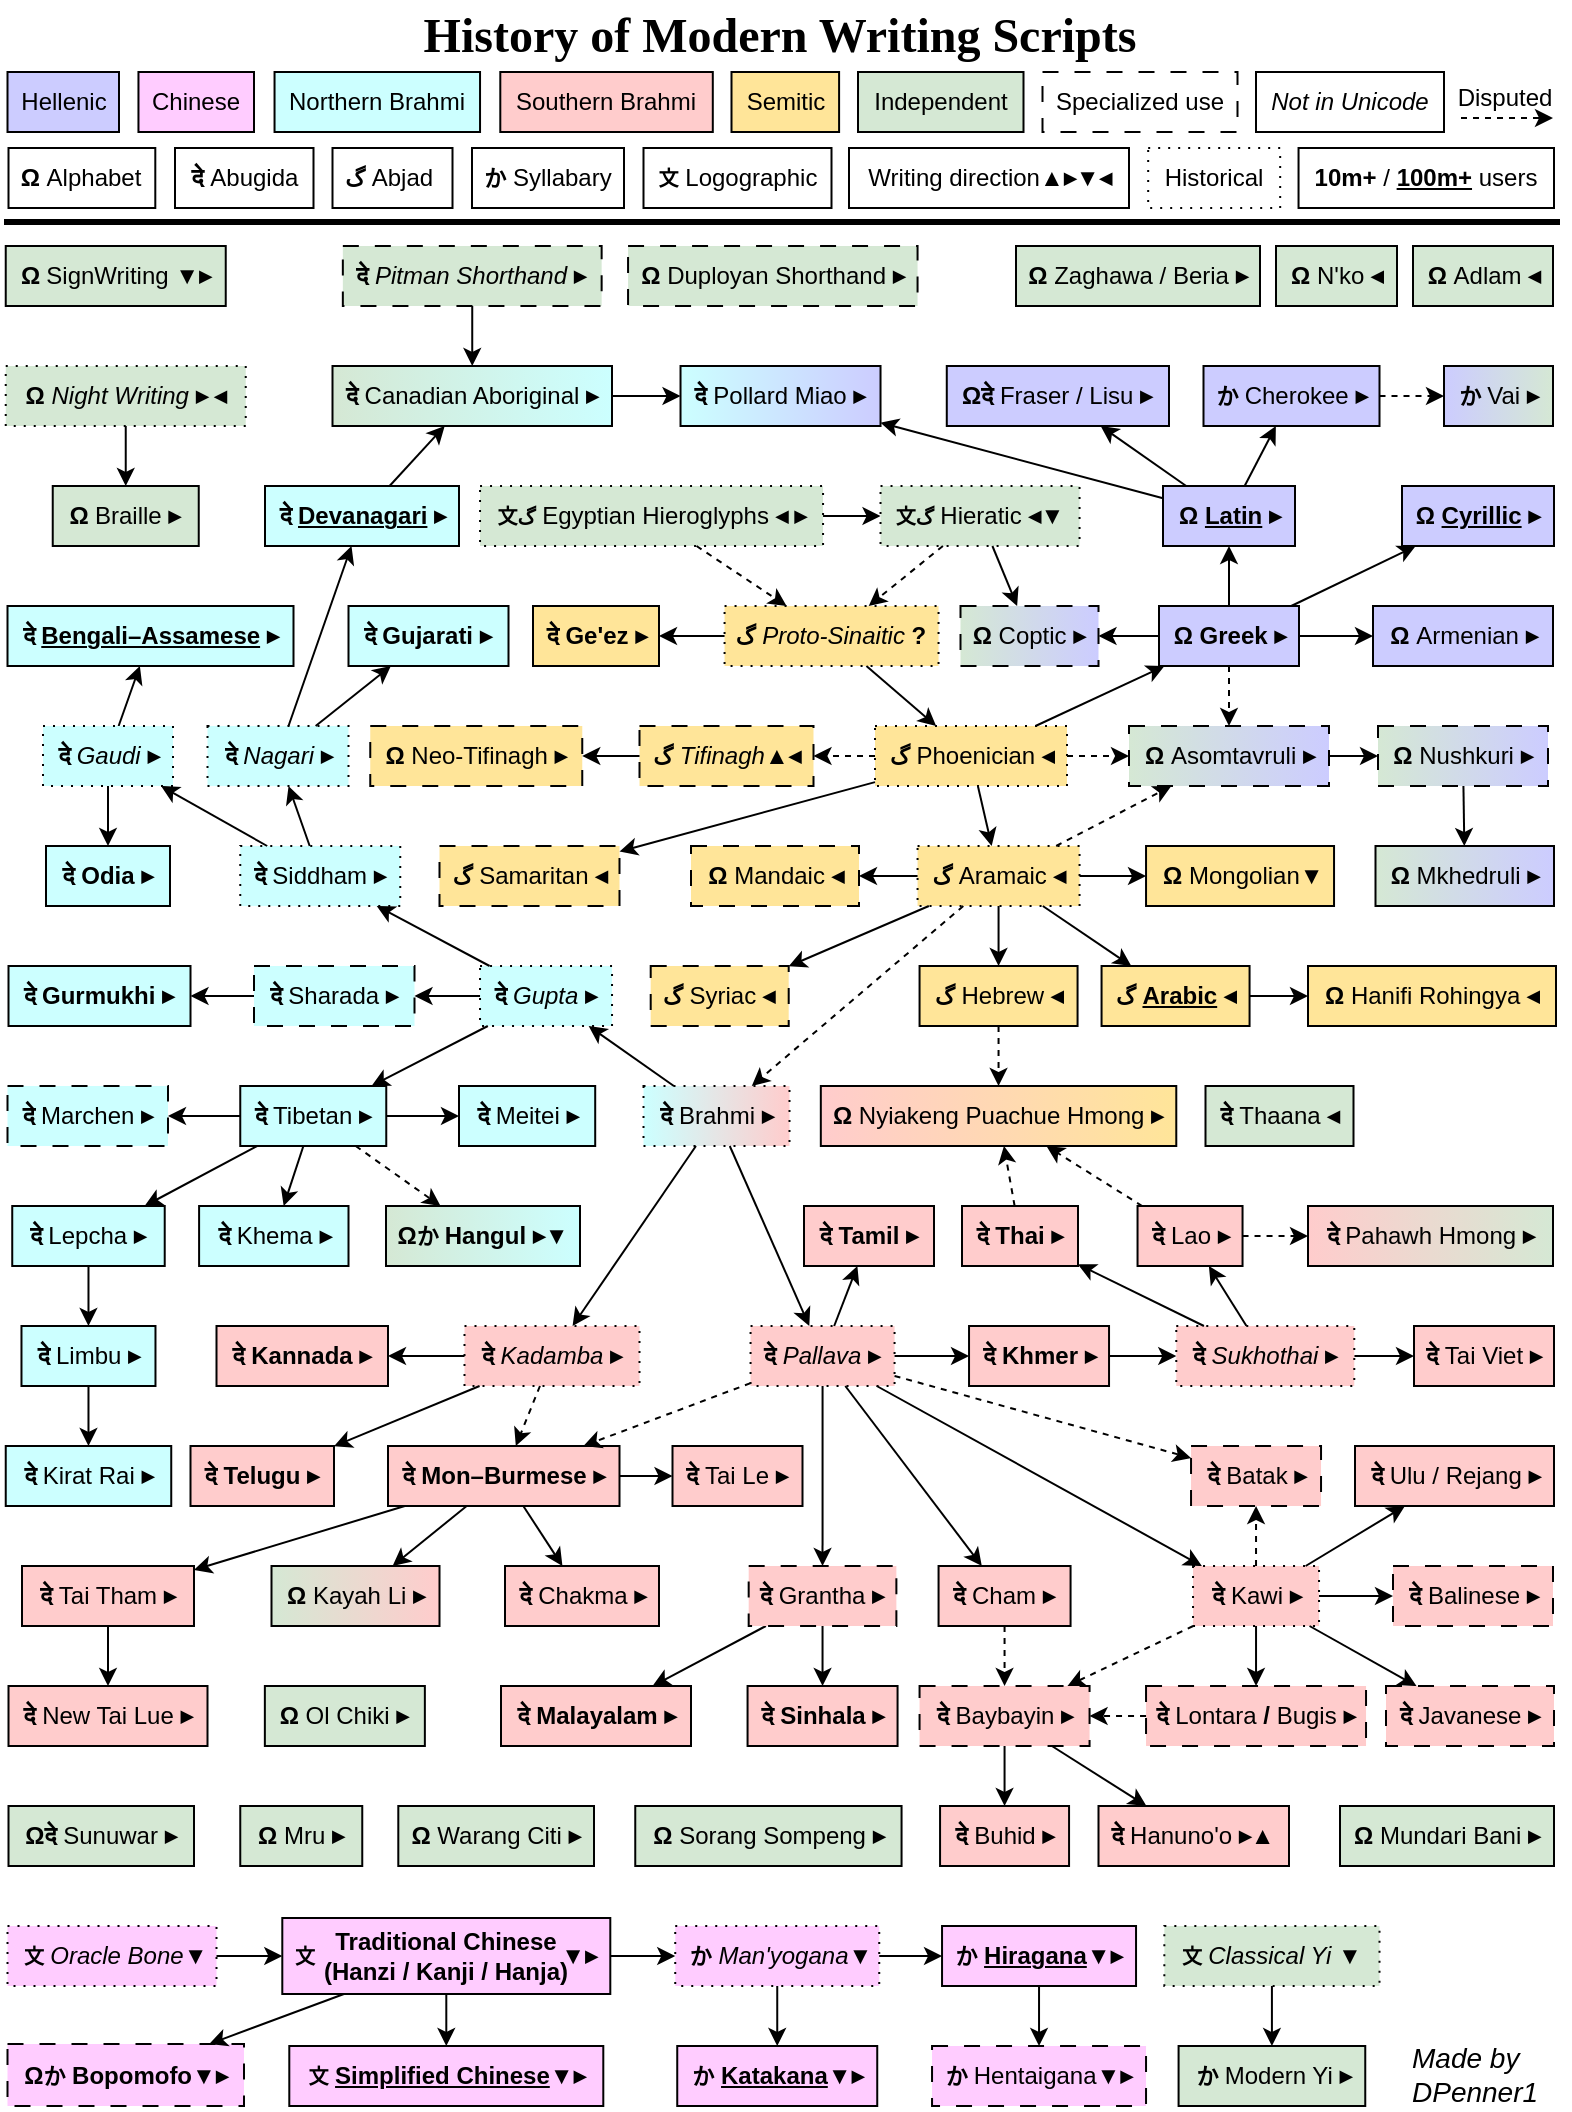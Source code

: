 <mxfile version="26.1.1">
  <diagram id="0" name="Page-1">
    <mxGraphModel dx="1147" dy="796" grid="1" gridSize="10" guides="1" tooltips="1" connect="1" arrows="1" fold="1" page="1" pageScale="1" pageWidth="850" pageHeight="1100" math="0" shadow="0">
      <root>
        <mxCell id="0" />
        <mxCell id="1" parent="0" />
        <UserObject label="&lt;b&gt;Ω&amp;nbsp;&lt;/b&gt;&lt;u&gt;Latin&lt;/u&gt;&amp;nbsp;▸" link="https://en.wikipedia.org/wiki/Latin_script" linkTarget="_blank" id="88">
          <mxCell style="whiteSpace=wrap;html=1;fontStyle=1;fillColor=#CCCCFF;" parent="1" vertex="1">
            <mxGeometry x="604.5" y="260" width="66" height="30" as="geometry" />
          </mxCell>
        </UserObject>
        <UserObject label="&lt;font style=&quot;font-weight: 700; font-size: 10px;&quot;&gt;文&lt;/font&gt;&lt;span style=&quot;font-weight: 700;&quot;&gt;&lt;font style=&quot;font-size: 10px;&quot;&gt;گ&lt;/font&gt;&lt;/span&gt;&lt;span style=&quot;font-weight: 700;&quot;&gt;&amp;nbsp;&lt;/span&gt;Egyptian Hieroglyphs&amp;nbsp;&lt;b&gt;◂&amp;nbsp;&lt;/b&gt;&lt;b&gt;▸&lt;/b&gt;" link="https://en.wikipedia.org/wiki/Egyptian_hieroglyphs" linkTarget="_blank" id="2">
          <mxCell style="whiteSpace=wrap;html=1;dashed=1;dashPattern=1 4;fillColor=#D5E8D4;" parent="1" vertex="1">
            <mxGeometry x="263.02" y="260" width="171.51" height="30" as="geometry" />
          </mxCell>
        </UserObject>
        <mxCell id="3" value="" style="endArrow=classic;html=1;dashed=1;" parent="1" source="2" target="7" edge="1">
          <mxGeometry width="50" height="50" relative="1" as="geometry">
            <mxPoint x="119.75" y="260" as="sourcePoint" />
            <mxPoint x="539.75" y="360" as="targetPoint" />
          </mxGeometry>
        </mxCell>
        <UserObject label="&lt;font style=&quot;font-style: normal; font-weight: 700; font-size: 11px;&quot;&gt;گ&lt;/font&gt;&lt;span style=&quot;font-style: normal; font-weight: 700;&quot;&gt;&amp;nbsp;&lt;/span&gt;Proto-Sinaitic &lt;span style=&quot;font-style: normal;&quot;&gt;&lt;b&gt;?&lt;/b&gt;&lt;/span&gt;" link="https://en.wikipedia.org/wiki/Proto-Sinaitic_script" id="7">
          <mxCell style="whiteSpace=wrap;html=1;dashed=1;dashPattern=1 4;fillColor=#FFE599;fontStyle=2" parent="1" vertex="1">
            <mxGeometry x="385.28" y="320" width="107" height="30" as="geometry" />
          </mxCell>
        </UserObject>
        <mxCell id="10" value="" style="endArrow=classic;html=1;" parent="1" source="2" target="35Lwv9fNG1k4pm1vMkfA-256" edge="1">
          <mxGeometry x="145" y="370" width="50" height="50" as="geometry">
            <mxPoint x="149.75" y="450" as="sourcePoint" />
            <mxPoint x="310.475" y="290" as="targetPoint" />
          </mxGeometry>
        </mxCell>
        <mxCell id="13" value="" style="endArrow=classic;html=1;" parent="1" source="7" target="14" edge="1">
          <mxGeometry x="275" y="450" width="50" height="50" as="geometry">
            <mxPoint x="279.75" y="530" as="sourcePoint" />
            <mxPoint x="343.876" y="500" as="targetPoint" />
          </mxGeometry>
        </mxCell>
        <UserObject label="&lt;b&gt;दे&amp;nbsp;&lt;/b&gt;Ge&#39;ez&amp;nbsp;▸" link="https://en.wikipedia.org/wiki/Ge%CA%BDez_script" linkTarget="_blank" id="14">
          <mxCell style="whiteSpace=wrap;html=1;fontStyle=1;fillColor=#FFE599;" parent="1" vertex="1">
            <mxGeometry x="289.5" y="320" width="63" height="30" as="geometry" />
          </mxCell>
        </UserObject>
        <UserObject label="&lt;b&gt;Ω&amp;nbsp;&lt;/b&gt;Coptic&amp;nbsp;&lt;b&gt;▸&lt;/b&gt;" link="https://en.wikipedia.org/wiki/Coptic_script" linkTarget="_blank" id="16">
          <mxCell style="whiteSpace=wrap;html=1;dashed=1;gradientColor=#CCCCFF;fillColor=#D5E8D4;gradientDirection=east;glass=0;dashPattern=8 8;" parent="1" vertex="1">
            <mxGeometry x="503.25" y="320" width="69" height="30" as="geometry" />
          </mxCell>
        </UserObject>
        <UserObject label="&lt;font style=&quot;font-weight: 700; font-size: 11px;&quot;&gt;گ&lt;/font&gt;&lt;span style=&quot;font-weight: 700;&quot;&gt;&amp;nbsp;&lt;/span&gt;Phoenician&amp;nbsp;&lt;b&gt;◂&lt;/b&gt;" link="https://en.wikipedia.org/wiki/Phoenician_alphabet" linkTarget="_blank" id="18">
          <mxCell style="whiteSpace=wrap;html=1;dashed=1;dashPattern=1 4;fillColor=#FFE599;" parent="1" vertex="1">
            <mxGeometry x="460.5" y="380" width="96" height="30" as="geometry" />
          </mxCell>
        </UserObject>
        <mxCell id="19" value="" style="endArrow=classic;html=1;" parent="1" source="7" target="18" edge="1">
          <mxGeometry x="145" y="365" width="50" height="50" as="geometry">
            <mxPoint x="149.75" y="445" as="sourcePoint" />
            <mxPoint x="209.75" y="445" as="targetPoint" />
          </mxGeometry>
        </mxCell>
        <UserObject label="&lt;b&gt;Ω&amp;nbsp;&lt;/b&gt;Greek&amp;nbsp;▸" link="https://en.wikipedia.org/wiki/Greek_alphabet" linkTarget="_blank" id="20">
          <mxCell style="whiteSpace=wrap;html=1;fontStyle=1;strokeColor=#000000;fillColor=#CCCCFF;" parent="1" vertex="1">
            <mxGeometry x="602.5" y="320" width="70" height="30" as="geometry" />
          </mxCell>
        </UserObject>
        <mxCell id="21" value="" style="endArrow=classic;html=1;" parent="1" source="18" target="20" edge="1">
          <mxGeometry x="155" y="375" width="50" height="50" as="geometry">
            <mxPoint x="309.75" y="445" as="sourcePoint" />
            <mxPoint x="349.75" y="360" as="targetPoint" />
          </mxGeometry>
        </mxCell>
        <mxCell id="22" value="" style="endArrow=classic;html=1;" parent="1" source="20" target="16" edge="1">
          <mxGeometry x="203" y="225" width="50" height="50" as="geometry">
            <mxPoint x="441.917" y="270" as="sourcePoint" />
            <mxPoint x="438.583" y="210" as="targetPoint" />
          </mxGeometry>
        </mxCell>
        <UserObject label="&lt;font style=&quot;font-weight: 700; font-size: 11px;&quot;&gt;گ&lt;/font&gt;&lt;span style=&quot;font-weight: 700;&quot;&gt;&amp;nbsp;&lt;/span&gt;Aramaic&amp;nbsp;&lt;b&gt;◂&lt;/b&gt;" link="https://en.wikipedia.org/wiki/Aramaic_alphabet" linkTarget="_blank" id="23">
          <mxCell style="whiteSpace=wrap;html=1;dashed=1;dashPattern=1 4;fillColor=#FFE599;" parent="1" vertex="1">
            <mxGeometry x="481.78" y="440" width="81" height="30" as="geometry" />
          </mxCell>
        </UserObject>
        <mxCell id="25" value="" style="endArrow=classic;html=1;" parent="1" source="18" target="23" edge="1">
          <mxGeometry x="284" y="435" width="50" height="50" as="geometry">
            <mxPoint x="522.917" y="488" as="sourcePoint" />
            <mxPoint x="519.583" y="428" as="targetPoint" />
          </mxGeometry>
        </mxCell>
        <UserObject label="&lt;font style=&quot;font-size: 11px;&quot;&gt;گ&lt;/font&gt;&amp;nbsp;&lt;span style=&quot;font-weight: normal;&quot;&gt;Hebrew&lt;/span&gt;&lt;span style=&quot;font-weight: 400;&quot;&gt;&amp;nbsp;&lt;/span&gt;&lt;b&gt;◂&lt;/b&gt;" link="https://en.wikipedia.org/wiki/Hebrew_alphabet" linkTarget="_blank" id="26">
          <mxCell style="whiteSpace=wrap;html=1;fontStyle=1;fillColor=#FFE599;" parent="1" vertex="1">
            <mxGeometry x="482.78" y="500" width="79" height="30" as="geometry" />
          </mxCell>
        </UserObject>
        <mxCell id="27" value="" style="endArrow=classic;html=1;" parent="1" source="23" target="26" edge="1">
          <mxGeometry x="283" y="565" width="50" height="50" as="geometry">
            <mxPoint x="393.75" y="588" as="sourcePoint" />
            <mxPoint x="393.75" y="648" as="targetPoint" />
          </mxGeometry>
        </mxCell>
        <UserObject label="&lt;b&gt;दे&amp;nbsp;&lt;/b&gt;Brahmi&lt;span style=&quot;font-weight: 700;&quot;&gt;&amp;nbsp;▸&lt;/span&gt;" link="https://en.wikipedia.org/wiki/Brahmi_script" linkTarget="_blank" id="28">
          <mxCell style="whiteSpace=wrap;html=1;dashed=1;dashPattern=1 4;gradientColor=#FFCCCC;gradientDirection=east;fillColor=#CCFFFF;" parent="1" vertex="1">
            <mxGeometry x="344.75" y="560" width="73" height="30" as="geometry" />
          </mxCell>
        </UserObject>
        <mxCell id="29" value="" style="endArrow=classic;html=1;dashed=1;" parent="1" source="23" target="28" edge="1">
          <mxGeometry x="293" y="575" width="50" height="50" as="geometry">
            <mxPoint x="378.5" y="558" as="sourcePoint" />
            <mxPoint x="326" y="588" as="targetPoint" />
          </mxGeometry>
        </mxCell>
        <UserObject label="&lt;b style=&quot;font-style: normal;&quot;&gt;दे&lt;/b&gt;&lt;b style=&quot;font-style: normal; font-size: 11px;&quot;&gt;&amp;nbsp;&lt;/b&gt;Gupta&lt;span style=&quot;font-style: normal;&quot;&gt;&amp;nbsp;&lt;/span&gt;&lt;b style=&quot;font-style: normal;&quot;&gt;▸&lt;/b&gt;" link="https://en.wikipedia.org/wiki/Gupta_script" linkTarget="_blank" id="30">
          <mxCell style="whiteSpace=wrap;html=1;dashed=1;dashPattern=1 4;fillColor=#CCFFFF;fontStyle=2" parent="1" vertex="1">
            <mxGeometry x="263.02" y="500" width="66" height="30" as="geometry" />
          </mxCell>
        </UserObject>
        <mxCell id="31" value="" style="endArrow=classic;html=1;" parent="1" source="28" target="30" edge="1">
          <mxGeometry x="293" y="575" width="50" height="50" as="geometry">
            <mxPoint x="389.68" y="560" as="sourcePoint" />
            <mxPoint x="333.93" y="596.752" as="targetPoint" />
          </mxGeometry>
        </mxCell>
        <UserObject label="&lt;b&gt;दे&lt;/b&gt;&lt;b style=&quot;font-size: 11px;&quot;&gt;&amp;nbsp;&lt;/b&gt;Siddham&amp;nbsp;&lt;b&gt;▸&lt;/b&gt;" link="https://en.wikipedia.org/wiki/Siddha%E1%B9%83_script" linkTarget="_blank" id="33">
          <mxCell style="whiteSpace=wrap;html=1;dashed=1;dashPattern=1 4;fillColor=#CCFFFF;" parent="1" vertex="1">
            <mxGeometry x="143.13" y="440" width="80" height="30" as="geometry" />
          </mxCell>
        </UserObject>
        <mxCell id="34" value="" style="endArrow=classic;html=1;" parent="1" source="30" target="33" edge="1">
          <mxGeometry x="303" y="585" width="50" height="50" as="geometry">
            <mxPoint x="372.705" y="678" as="sourcePoint" />
            <mxPoint x="314.75" y="705.128" as="targetPoint" />
          </mxGeometry>
        </mxCell>
        <UserObject label="&lt;b&gt;दे&lt;/b&gt;&lt;b style=&quot;font-size: 11px;&quot;&gt;&amp;nbsp;&lt;/b&gt;&lt;span style=&quot;font-weight: normal;&quot;&gt;Tibetan&lt;/span&gt;&lt;span style=&quot;font-weight: 400;&quot;&gt;&amp;nbsp;&lt;/span&gt;&lt;b&gt;▸&lt;/b&gt;" link="https://en.wikipedia.org/wiki/Tibetan_script" linkTarget="_blank" id="39">
          <mxCell style="whiteSpace=wrap;html=1;fontStyle=1;fillColor=#CCFFFF;" parent="1" vertex="1">
            <mxGeometry x="143.13" y="560" width="73" height="30" as="geometry" />
          </mxCell>
        </UserObject>
        <mxCell id="40" value="" style="endArrow=classic;html=1;" parent="1" source="30" target="39" edge="1">
          <mxGeometry x="313" y="595" width="50" height="50" as="geometry">
            <mxPoint x="275.353" y="749" as="sourcePoint" />
            <mxPoint x="221.507" y="784" as="targetPoint" />
          </mxGeometry>
        </mxCell>
        <UserObject label="&lt;b&gt;दे&lt;/b&gt;&lt;b style=&quot;font-size: 11px;&quot;&gt;&amp;nbsp;&lt;/b&gt;&lt;u&gt;Bengali–Assamese&lt;/u&gt;&lt;span style=&quot;font-weight: 400;&quot;&gt;&amp;nbsp;&lt;/span&gt;&lt;b&gt;▸&lt;/b&gt;" link="https://en.wikipedia.org/wiki/Bengali%E2%80%93Assamese_script" linkTarget="_blank" id="41">
          <mxCell style="whiteSpace=wrap;html=1;fontStyle=1;fillColor=#CCFFFF;" parent="1" vertex="1">
            <mxGeometry x="26.75" y="320" width="143" height="30" as="geometry" />
          </mxCell>
        </UserObject>
        <mxCell id="42" value="" style="endArrow=classic;html=1;" parent="1" source="EHmsX5NUKX4iTEuCxSPg-271" target="41" edge="1">
          <mxGeometry x="323" y="605" width="50" height="50" as="geometry">
            <mxPoint x="149.75" y="775" as="sourcePoint" />
            <mxPoint x="89.75" y="775" as="targetPoint" />
          </mxGeometry>
        </mxCell>
        <UserObject label="&lt;b&gt;दे&lt;/b&gt;&lt;b style=&quot;font-size: 11px;&quot;&gt;&amp;nbsp;&lt;/b&gt;&lt;i&gt;Nagari&lt;/i&gt;&amp;nbsp;&lt;b&gt;▸&lt;/b&gt;" link="https://en.wikipedia.org/wiki/N%C4%81gar%C4%AB_script" linkTarget="_blank" id="43">
          <mxCell style="whiteSpace=wrap;html=1;dashed=1;dashPattern=1 4;fillColor=#CCFFFF;" parent="1" vertex="1">
            <mxGeometry x="126.75" y="380" width="70.5" height="30" as="geometry" />
          </mxCell>
        </UserObject>
        <UserObject label="&lt;b&gt;दे&lt;/b&gt;&lt;b style=&quot;font-size: 11px;&quot;&gt;&amp;nbsp;&lt;/b&gt;Gujarati&lt;span style=&quot;font-weight: 400;&quot;&gt;&amp;nbsp;&lt;/span&gt;&lt;b&gt;▸&lt;/b&gt;" link="https://en.wikipedia.org/wiki/Gujarati_script" linkTarget="_blank" id="45">
          <mxCell style="whiteSpace=wrap;html=1;fontStyle=1;fillColor=#CCFFFF;" parent="1" vertex="1">
            <mxGeometry x="197.25" y="320" width="80" height="30" as="geometry" />
          </mxCell>
        </UserObject>
        <mxCell id="46" value="" style="endArrow=classic;html=1;" parent="1" source="43" target="45" edge="1">
          <mxGeometry x="342" y="740" width="50" height="50" as="geometry">
            <mxPoint x="315.221" y="868" as="sourcePoint" />
            <mxPoint x="329.779" y="923" as="targetPoint" />
          </mxGeometry>
        </mxCell>
        <UserObject label="&lt;b&gt;दे&lt;/b&gt;&lt;b style=&quot;font-size: 11px;&quot;&gt;&amp;nbsp;&lt;/b&gt;&lt;u&gt;Devanagari&lt;/u&gt;&lt;span style=&quot;font-weight: 400;&quot;&gt;&amp;nbsp;&lt;/span&gt;&lt;b&gt;▸&lt;/b&gt;" link="https://en.wikipedia.org/wiki/Devanagari" linkTarget="_blank" id="47">
          <mxCell style="whiteSpace=wrap;html=1;fontStyle=1;fillColor=#CCFFFF;" parent="1" vertex="1">
            <mxGeometry x="155.5" y="260" width="97" height="30" as="geometry" />
          </mxCell>
        </UserObject>
        <mxCell id="48" value="" style="endArrow=classic;html=1;" parent="1" source="43" target="47" edge="1">
          <mxGeometry x="352" y="750" width="50" height="50" as="geometry">
            <mxPoint x="305.926" y="810" as="sourcePoint" />
            <mxPoint x="273.574" y="865" as="targetPoint" />
          </mxGeometry>
        </mxCell>
        <UserObject label="&lt;b&gt;दे&amp;nbsp;&lt;/b&gt;Khmer ▸" link="https://en.wikipedia.org/wiki/Khmer_script" linkTarget="_blank" id="49">
          <mxCell style="whiteSpace=wrap;html=1;fontStyle=1;fillColor=#FFCCCC;" parent="1" vertex="1">
            <mxGeometry x="507.52" y="680" width="70" height="30" as="geometry" />
          </mxCell>
        </UserObject>
        <UserObject label="&lt;b style=&quot;font-style: normal;&quot;&gt;दे&amp;nbsp;&lt;/b&gt;Pallava&lt;span style=&quot;font-style: normal; font-weight: 700;&quot;&gt;&amp;nbsp;▸&lt;/span&gt;" link="https://en.wikipedia.org/wiki/Pallava_script" linkTarget="_blank" id="50">
          <mxCell style="whiteSpace=wrap;html=1;dashed=1;dashPattern=1 4;fillColor=#FFCCCC;fontStyle=2" parent="1" vertex="1">
            <mxGeometry x="398.28" y="680" width="72" height="30" as="geometry" />
          </mxCell>
        </UserObject>
        <mxCell id="51" value="" style="endArrow=classic;html=1;" parent="1" source="28" target="50" edge="1">
          <mxGeometry x="303" y="585" width="50" height="50" as="geometry">
            <mxPoint x="632.285" y="605" as="sourcePoint" />
            <mxPoint x="315.93" y="707.128" as="targetPoint" />
          </mxGeometry>
        </mxCell>
        <UserObject label="&lt;b&gt;दे&amp;nbsp;&lt;/b&gt;Thai ▸" link="https://en.wikipedia.org/wiki/Thai_script" linkTarget="_blank" id="52">
          <mxCell style="whiteSpace=wrap;html=1;fontStyle=1;fillColor=#FFCCCC;" parent="1" vertex="1">
            <mxGeometry x="504" y="620" width="58" height="30" as="geometry" />
          </mxCell>
        </UserObject>
        <UserObject label="&lt;span title=&quot;Sanskrit-language text&quot;&gt;&lt;span lang=&quot;sa&quot;&gt;दे&amp;nbsp;&lt;/span&gt;&lt;/span&gt;&lt;span style=&quot;font-weight: normal;&quot;&gt;Lao&lt;/span&gt; ▸" link="https://en.wikipedia.org/wiki/Lao_script" id="53">
          <mxCell style="whiteSpace=wrap;html=1;fontStyle=1;fillColor=#FFCCCC;" parent="1" vertex="1">
            <mxGeometry x="591.77" y="620" width="52.5" height="30" as="geometry" />
          </mxCell>
        </UserObject>
        <mxCell id="54" value="" style="endArrow=classic;html=1;" parent="1" source="50" target="49" edge="1">
          <mxGeometry x="651" y="730" width="50" height="50" as="geometry">
            <mxPoint x="611.401" y="790" as="sourcePoint" />
            <mxPoint x="653.459" y="845" as="targetPoint" />
          </mxGeometry>
        </mxCell>
        <mxCell id="56" value="" style="endArrow=classic;html=1;" parent="1" source="EHmsX5NUKX4iTEuCxSPg-277" target="53" edge="1">
          <mxGeometry x="850" y="835" width="50" height="50" as="geometry">
            <mxPoint x="618.33" y="893" as="sourcePoint" />
            <mxPoint x="618.33" y="943" as="targetPoint" />
          </mxGeometry>
        </mxCell>
        <UserObject label="&lt;b&gt;दे Mon&lt;/b&gt;–Burmese&amp;nbsp;▸" link="https://en.wikipedia.org/wiki/Mon%E2%80%93Burmese_script" linkTarget="_blank" id="59">
          <mxCell style="whiteSpace=wrap;html=1;fontStyle=1;fillColor=#FFCCCC;" parent="1" vertex="1">
            <mxGeometry x="217.0" y="740" width="115.75" height="30" as="geometry" />
          </mxCell>
        </UserObject>
        <mxCell id="61" value="" style="endArrow=classic;html=1;dashed=1;" parent="1" source="50" target="59" edge="1">
          <mxGeometry x="636" y="705" width="50" height="50" as="geometry">
            <mxPoint x="584.882" y="769" as="sourcePoint" />
            <mxPoint x="290.07" y="740.77" as="targetPoint" />
          </mxGeometry>
        </mxCell>
        <UserObject label="&lt;b&gt;दे&amp;nbsp;&lt;/b&gt;Tamil&amp;nbsp;▸" link="https://en.wikipedia.org/wiki/Tamil_script" linkTarget="_blank" id="62">
          <mxCell style="whiteSpace=wrap;html=1;fontStyle=1;fillColor=#FFCCCC;" parent="1" vertex="1">
            <mxGeometry x="425.0" y="620" width="65" height="30" as="geometry" />
          </mxCell>
        </UserObject>
        <UserObject label="&lt;b style=&quot;font-style: normal;&quot;&gt;दे&amp;nbsp;&lt;/b&gt;Kadamba&lt;span style=&quot;font-style: normal; font-weight: 700;&quot;&gt;&amp;nbsp;▸&lt;/span&gt;" link="https://en.wikipedia.org/wiki/Kadamba_script" linkTarget="_blank" id="64">
          <mxCell style="whiteSpace=wrap;html=1;dashed=1;dashPattern=1 4;fillColor=#FFCCCC;fontStyle=2" parent="1" vertex="1">
            <mxGeometry x="255.25" y="680" width="87.5" height="30" as="geometry" />
          </mxCell>
        </UserObject>
        <UserObject label="&lt;b&gt;दे&amp;nbsp;&lt;/b&gt;Telugu&amp;nbsp;▸" link="https://en.wikipedia.org/wiki/Telugu_script" linkTarget="_blank" id="66">
          <mxCell style="whiteSpace=wrap;html=1;fontStyle=1;fillColor=#FFCCCC;" parent="1" vertex="1">
            <mxGeometry x="118.25" y="740" width="71.75" height="30" as="geometry" />
          </mxCell>
        </UserObject>
        <UserObject label="&lt;b&gt;दे&amp;nbsp;&lt;/b&gt;Kannada&amp;nbsp;▸" link="https://en.wikipedia.org/wiki/Kannada_script" linkTarget="_blank" id="67">
          <mxCell style="whiteSpace=wrap;html=1;fontStyle=1;fillColor=#FFCCCC;" parent="1" vertex="1">
            <mxGeometry x="131.25" y="680" width="85.75" height="30" as="geometry" />
          </mxCell>
        </UserObject>
        <mxCell id="69" value="" style="endArrow=classic;html=1;" parent="1" source="64" target="66" edge="1">
          <mxGeometry x="584" y="637" width="50" height="50" as="geometry">
            <mxPoint x="528.305" y="705" as="sourcePoint" />
            <mxPoint x="597.055" y="675" as="targetPoint" />
          </mxGeometry>
        </mxCell>
        <mxCell id="71" value="" style="endArrow=classic;html=1;" parent="1" source="64" target="67" edge="1">
          <mxGeometry x="740" y="517" width="50" height="50" as="geometry">
            <mxPoint x="684.305" y="585" as="sourcePoint" />
            <mxPoint x="753.055" y="555" as="targetPoint" />
          </mxGeometry>
        </mxCell>
        <UserObject label="&lt;font style=&quot;font-weight: 700; font-size: 11px;&quot;&gt;گ&lt;/font&gt;&lt;span style=&quot;font-weight: 700;&quot;&gt;&amp;nbsp;&lt;/span&gt;Syriac&amp;nbsp;&lt;b&gt;◂&lt;/b&gt;" link="https://en.wikipedia.org/wiki/Syriac_alphabet" linkTarget="_blank" id="72">
          <mxCell style="whiteSpace=wrap;html=1;dashed=1;fillColor=#FFE599;dashPattern=8 8;" parent="1" vertex="1">
            <mxGeometry x="348.35" y="500" width="69" height="30" as="geometry" />
          </mxCell>
        </UserObject>
        <mxCell id="73" value="" style="endArrow=classic;html=1;" parent="1" source="23" target="72" edge="1">
          <mxGeometry x="496" y="582" width="50" height="50" as="geometry">
            <mxPoint x="439.125" y="648" as="sourcePoint" />
            <mxPoint x="507.875" y="618" as="targetPoint" />
          </mxGeometry>
        </mxCell>
        <mxCell id="75" value="" style="endArrow=classic;html=1;" parent="1" source="23" target="76" edge="1">
          <mxGeometry x="662" y="472" width="50" height="50" as="geometry">
            <mxPoint x="569.75" y="538" as="sourcePoint" />
            <mxPoint x="475.25" y="484" as="targetPoint" />
          </mxGeometry>
        </mxCell>
        <UserObject label="&lt;font style=&quot;font-size: 11px;&quot;&gt;گ&lt;/font&gt;&amp;nbsp;&lt;u&gt;Arabic&lt;/u&gt;&amp;nbsp;&lt;b&gt;◂&lt;/b&gt;" link="https://en.wikipedia.org/wiki/Arabic_script" linkTarget="_blank" id="76">
          <mxCell style="whiteSpace=wrap;html=1;fontStyle=1;fillColor=#FFE599;" parent="1" vertex="1">
            <mxGeometry x="573.78" y="500" width="74" height="30" as="geometry" />
          </mxCell>
        </UserObject>
        <mxCell id="79" value="" style="endArrow=classic;html=1;" parent="1" source="23" target="80" edge="1">
          <mxGeometry x="672" y="482" width="50" height="50" as="geometry">
            <mxPoint x="559.75" y="520.551" as="sourcePoint" />
            <mxPoint x="584.75" y="429.0" as="targetPoint" />
          </mxGeometry>
        </mxCell>
        <UserObject label="&lt;b&gt;&amp;nbsp;Ω&amp;nbsp;&lt;/b&gt;Mongolian&lt;b&gt;▼&lt;/b&gt;" link="https://en.wikipedia.org/wiki/Mongolian_script" linkTarget="_blank" id="80">
          <mxCell style="whiteSpace=wrap;html=1;fillColor=#FFE599;" parent="1" vertex="1">
            <mxGeometry x="596.02" y="440" width="94" height="30" as="geometry" />
          </mxCell>
        </UserObject>
        <UserObject label="&lt;b&gt;Ω&amp;nbsp;&lt;/b&gt;Asomtavruli&lt;span style=&quot;font-weight: 700;&quot;&gt;&amp;nbsp;▸&lt;/span&gt;" link="https://en.wikipedia.org/wiki/Georgian_scripts" linkTarget="_blank" id="86">
          <mxCell style="whiteSpace=wrap;html=1;fontStyle=0;fillColor=#CCCCFF;gradientColor=#D5E8D4;gradientDirection=west;dashed=1;dashPattern=8 8;" parent="1" vertex="1">
            <mxGeometry x="587.5" y="380" width="100" height="30" as="geometry" />
          </mxCell>
        </UserObject>
        <UserObject label="&lt;b&gt;Ω&amp;nbsp;&lt;/b&gt;&lt;span style=&quot;font-weight: normal;&quot;&gt;Armenian&lt;/span&gt;&amp;nbsp;▸" link="https://en.wikipedia.org/wiki/Armenian_alphabet" linkTarget="_blank" id="87">
          <mxCell style="whiteSpace=wrap;html=1;fontStyle=1;fillColor=#CCCCFF;" parent="1" vertex="1">
            <mxGeometry x="709.5" y="320" width="90" height="30" as="geometry" />
          </mxCell>
        </UserObject>
        <UserObject label="&lt;b&gt;Ω&amp;nbsp;&lt;/b&gt;&lt;u&gt;Cyrillic&lt;/u&gt;&amp;nbsp;▸" link="https://en.wikipedia.org/wiki/Cyrillic_script" linkTarget="_blank" id="89">
          <mxCell style="whiteSpace=wrap;html=1;fontStyle=1;fillColor=#CCCCFF;" parent="1" vertex="1">
            <mxGeometry x="724" y="260" width="76" height="30" as="geometry" />
          </mxCell>
        </UserObject>
        <mxCell id="90" value="" style="endArrow=classic;html=1;" parent="1" source="20" target="89" edge="1">
          <mxGeometry x="175" y="395" width="50" height="50" as="geometry">
            <mxPoint x="434.75" y="335.968" as="sourcePoint" />
            <mxPoint x="524.75" y="338.871" as="targetPoint" />
          </mxGeometry>
        </mxCell>
        <mxCell id="92" value="" style="endArrow=classic;html=1;" parent="1" source="20" target="87" edge="1">
          <mxGeometry x="195" y="415" width="50" height="50" as="geometry">
            <mxPoint x="410.375" y="320" as="sourcePoint" />
            <mxPoint x="451.625" y="210" as="targetPoint" />
          </mxGeometry>
        </mxCell>
        <mxCell id="93" value="" style="endArrow=classic;html=1;dashed=1;" parent="1" source="20" target="86" edge="1">
          <mxGeometry x="303" y="585" width="50" height="50" as="geometry">
            <mxPoint x="414.25" y="550" as="sourcePoint" />
            <mxPoint x="414.25" y="640" as="targetPoint" />
          </mxGeometry>
        </mxCell>
        <mxCell id="111" value="" style="endArrow=classic;html=1;" parent="1" source="50" target="62" edge="1">
          <mxGeometry x="409" y="580" width="50" height="50" as="geometry">
            <mxPoint x="520.93" y="797.195" as="sourcePoint" />
            <mxPoint x="571.93" y="588.415" as="targetPoint" />
          </mxGeometry>
        </mxCell>
        <UserObject label="&lt;b&gt;दे&amp;nbsp;&lt;/b&gt;Tai Viet&lt;span style=&quot;font-weight: 700;&quot;&gt;&amp;nbsp;▸&lt;/span&gt;" link="https://en.wikipedia.org/wiki/Tai_Viet_script" linkTarget="_blank" id="115">
          <mxCell style="whiteSpace=wrap;html=1;fillColor=#FFCCCC;" parent="1" vertex="1">
            <mxGeometry x="730.0" y="680" width="70" height="30" as="geometry" />
          </mxCell>
        </UserObject>
        <mxCell id="116" value="" style="endArrow=classic;html=1;" parent="1" source="EHmsX5NUKX4iTEuCxSPg-277" target="115" edge="1">
          <mxGeometry x="860" y="845" width="50" height="50" as="geometry">
            <mxPoint x="593.93" y="958" as="sourcePoint" />
            <mxPoint x="620.93" y="998" as="targetPoint" />
          </mxGeometry>
        </mxCell>
        <UserObject label="&lt;b&gt;Ω&lt;/b&gt;&lt;span style=&quot;font-size: 11px;&quot;&gt;か&amp;nbsp;&lt;/span&gt;Hangul ▸&lt;b&gt;▼&lt;/b&gt;" link="https://en.wikipedia.org/wiki/Hangul" linkTarget="_blank" id="118">
          <mxCell style="whiteSpace=wrap;html=1;fontStyle=1;fillColor=#D5E8D4;gradientColor=#CCFFFF;gradientDirection=east;" parent="1" vertex="1">
            <mxGeometry x="216" y="620" width="97" height="30" as="geometry" />
          </mxCell>
        </UserObject>
        <UserObject label="&lt;span style=&quot;font-weight: 700;&quot;&gt;&lt;font style=&quot;font-size: 10px;&quot;&gt;&amp;nbsp;文&lt;/font&gt;&lt;/span&gt;&lt;span style=&quot;font-size: 11px; font-weight: 700;&quot;&gt;&amp;nbsp;&lt;/span&gt;&lt;i&gt;Oracle Bone&lt;/i&gt;&lt;b&gt;▼&lt;/b&gt;" link="https://en.wikipedia.org/wiki/Oracle_bone_script" linkTarget="_blank" id="120">
          <mxCell style="whiteSpace=wrap;html=1;dashed=1;dashPattern=1 4;fillColor=#FFCCFF;" parent="1" vertex="1">
            <mxGeometry x="26.75" y="980" width="104.5" height="30" as="geometry" />
          </mxCell>
        </UserObject>
        <UserObject label="&lt;font style=&quot;font-size: 10px;&quot;&gt;文&lt;/font&gt; &lt;u&gt;Simplified Chinese&lt;/u&gt;&lt;b&gt;▼&lt;/b&gt;▸" link="https://en.wikipedia.org/wiki/Simplified_Chinese_characters" linkTarget="_blank" id="123">
          <mxCell style="whiteSpace=wrap;html=1;fontStyle=1;fillColor=#FFCCFF;" parent="1" vertex="1">
            <mxGeometry x="167.65" y="1040" width="157" height="30" as="geometry" />
          </mxCell>
        </UserObject>
        <mxCell id="124" value="" style="endArrow=classic;html=1;" parent="1" source="119" target="123" edge="1">
          <mxGeometry x="878" y="845" width="50" height="50" as="geometry">
            <mxPoint x="244.97" y="1066" as="sourcePoint" />
            <mxPoint x="187.47" y="1112.104" as="targetPoint" />
          </mxGeometry>
        </mxCell>
        <UserObject label="&lt;font style=&quot;&quot;&gt;&lt;span style=&quot;font-weight: 700;&quot;&gt;&lt;font style=&quot;font-size: 11px;&quot;&gt;&amp;nbsp;か&lt;/font&gt;&lt;/span&gt;&lt;span style=&quot;font-size: 12px; font-weight: 700;&quot;&gt;&amp;nbsp;&lt;/span&gt;&lt;i&gt;Man&#39;yogana&lt;/i&gt;&lt;/font&gt;&lt;b&gt;▼&lt;/b&gt;" link="https://en.wikipedia.org/wiki/Man%27y%C5%8Dgana" id="125">
          <mxCell style="whiteSpace=wrap;html=1;dashed=1;dashPattern=1 4;fillColor=#FFCCFF;fontFamily=Helvetica;fontSize=12;" parent="1" vertex="1">
            <mxGeometry x="360.62" y="980" width="102" height="30" as="geometry" />
          </mxCell>
        </UserObject>
        <mxCell id="127" value="" style="endArrow=classic;html=1;" parent="1" source="119" target="125" edge="1">
          <mxGeometry x="888" y="855" width="50" height="50" as="geometry">
            <mxPoint x="319.97" y="1051" as="sourcePoint" />
            <mxPoint x="274.399" y="1206" as="targetPoint" />
          </mxGeometry>
        </mxCell>
        <UserObject label="&lt;font style=&quot;font-size: 11px;&quot;&gt;か&lt;/font&gt; &lt;u&gt;Hiragana&lt;/u&gt;&lt;b&gt;▼&lt;/b&gt;▸" link="https://en.wikipedia.org/wiki/Hiragana" linkTarget="_blank" id="128">
          <mxCell style="whiteSpace=wrap;html=1;fontStyle=1;fillColor=#FFCCFF;fontFamily=Helvetica;" parent="1" vertex="1">
            <mxGeometry x="494.02" y="980" width="97" height="30" as="geometry" />
          </mxCell>
        </UserObject>
        <UserObject label="&lt;font style=&quot;font-size: 11px;&quot;&gt;か&lt;/font&gt; &lt;u&gt;Katakana&lt;/u&gt;&lt;b&gt;▼&lt;/b&gt;▸" link="https://en.wikipedia.org/wiki/Katakana" linkTarget="_blank" id="130">
          <mxCell style="whiteSpace=wrap;html=1;fontStyle=1;fillColor=#FFCCFF;" parent="1" vertex="1">
            <mxGeometry x="361.62" y="1040" width="100" height="30" as="geometry" />
          </mxCell>
        </UserObject>
        <mxCell id="131" value="" style="endArrow=classic;html=1;" parent="1" source="125" target="130" edge="1">
          <mxGeometry x="897" y="920" width="50" height="50" as="geometry">
            <mxPoint x="132.13" y="1166" as="sourcePoint" />
            <mxPoint x="193.13" y="1166" as="targetPoint" />
          </mxGeometry>
        </mxCell>
        <UserObject label="&lt;span style=&quot;font-weight: 700; font-size: 11px;&quot;&gt;&lt;font style=&quot;font-size: 11px;&quot;&gt;か&lt;/font&gt;&amp;nbsp;&lt;/span&gt;Hentaigana&lt;b&gt;▼&lt;/b&gt;&lt;span style=&quot;font-weight: 700;&quot;&gt;▸&lt;/span&gt;" link="https://en.wikipedia.org/wiki/Hentaigana" linkTarget="_blank" id="132">
          <mxCell style="whiteSpace=wrap;html=1;dashed=1;fillColor=#FFCCFF;dashPattern=8 8;" parent="1" vertex="1">
            <mxGeometry x="489.02" y="1040" width="107" height="30" as="geometry" />
          </mxCell>
        </UserObject>
        <mxCell id="133" value="" style="endArrow=classic;html=1;" parent="1" source="125" target="128" edge="1">
          <mxGeometry x="907" y="930" width="50" height="50" as="geometry">
            <mxPoint x="249.321" y="1126" as="sourcePoint" />
            <mxPoint x="309.359" y="1161" as="targetPoint" />
          </mxGeometry>
        </mxCell>
        <mxCell id="136" value="" style="endArrow=classic;html=1;" parent="1" source="128" target="132" edge="1">
          <mxGeometry x="1173" y="930" width="50" height="50" as="geometry">
            <mxPoint x="411.13" y="1196" as="sourcePoint" />
            <mxPoint x="472.13" y="1196" as="targetPoint" />
          </mxGeometry>
        </mxCell>
        <mxCell id="137" value="History of Modern Writing Scripts&lt;br&gt;" style="text;html=1;strokeColor=none;fillColor=none;align=center;verticalAlign=middle;whiteSpace=wrap;overflow=hidden;dashed=1;dashPattern=1 4;fontSize=24;fontFamily=Times New Roman;fontStyle=1" parent="1" vertex="1">
          <mxGeometry x="228.0" y="17" width="370" height="36" as="geometry" />
        </mxCell>
        <UserObject label="&lt;span style=&quot;font-size: 11px; font-weight: 700;&quot;&gt;か&amp;nbsp;&lt;/span&gt;Cherokee&lt;span style=&quot;font-weight: 700;&quot;&gt;&amp;nbsp;▸&lt;/span&gt;" link="https://en.wikipedia.org/wiki/Cherokee_syllabary" linkTarget="_blank" id="138">
          <mxCell style="whiteSpace=wrap;html=1;fillColor=#CCCCFF;" parent="1" vertex="1">
            <mxGeometry x="624.75" y="200" width="88" height="30" as="geometry" />
          </mxCell>
        </UserObject>
        <mxCell id="139" value="" style="endArrow=classic;html=1;" parent="1" source="88" target="138" edge="1">
          <mxGeometry x="195" y="415" width="50" height="50" as="geometry">
            <mxPoint x="401.987" y="310" as="sourcePoint" />
            <mxPoint x="390.013" y="245" as="targetPoint" />
          </mxGeometry>
        </mxCell>
        <UserObject label="&lt;span style=&quot;font-size: 11px; font-weight: 700;&quot;&gt;か&amp;nbsp;&lt;/span&gt;Vai&lt;span style=&quot;font-weight: 700;&quot;&gt;&amp;nbsp;▸&lt;/span&gt;" link="https://en.wikipedia.org/wiki/Vai_syllabary" linkTarget="_blank" id="140">
          <mxCell style="whiteSpace=wrap;html=1;fillColor=#CCCCFF;gradientColor=#D5E8D4;gradientDirection=east;" parent="1" vertex="1">
            <mxGeometry x="745" y="200" width="54.5" height="30" as="geometry" />
          </mxCell>
        </UserObject>
        <mxCell id="141" value="" style="endArrow=classic;html=1;dashed=1;" parent="1" source="138" target="140" edge="1">
          <mxGeometry x="95" y="428" width="50" height="50" as="geometry">
            <mxPoint x="701.75" y="215" as="sourcePoint" />
            <mxPoint x="196.886" y="193" as="targetPoint" />
          </mxGeometry>
        </mxCell>
        <UserObject label="&lt;b&gt;दे&amp;nbsp;&lt;/b&gt;Canadian Aboriginal&amp;nbsp;&lt;span style=&quot;font-weight: 700;&quot;&gt;▸&lt;/span&gt;" link="https://en.wikipedia.org/wiki/Canadian_Aboriginal_syllabics" linkTarget="_blank" id="142">
          <mxCell style="whiteSpace=wrap;html=1;fillColor=#CCFFFF;gradientColor=#D5E8D4;gradientDirection=west;" parent="1" vertex="1">
            <mxGeometry x="189.25" y="200" width="139.75" height="30" as="geometry" />
          </mxCell>
        </UserObject>
        <mxCell id="143" value="" style="endArrow=classic;html=1;" parent="1" source="47" target="142" edge="1">
          <mxGeometry x="364" y="850" width="50" height="50" as="geometry">
            <mxPoint x="379.697" y="920" as="sourcePoint" />
            <mxPoint x="409.803" y="985" as="targetPoint" />
          </mxGeometry>
        </mxCell>
        <UserObject label="&lt;b style=&quot;font-style: normal;&quot;&gt;दे&lt;/b&gt;&lt;b style=&quot;font-style: normal;&quot;&gt;&amp;nbsp;&lt;/b&gt;Pitman Shorthand&amp;nbsp;&lt;span style=&quot;font-style: normal; font-weight: 700;&quot;&gt;▸&lt;/span&gt;" link="https://en.wikipedia.org/wiki/Pitman_shorthand" linkTarget="_blank" id="144">
          <mxCell style="whiteSpace=wrap;html=1;dashed=1;fillColor=#D5E8D4;fontStyle=2;dashPattern=8 8;" parent="1" vertex="1">
            <mxGeometry x="194.42" y="140" width="129.4" height="30" as="geometry" />
          </mxCell>
        </UserObject>
        <mxCell id="145" value="" style="endArrow=classic;html=1;" parent="1" source="144" target="142" edge="1">
          <mxGeometry x="898" y="865" width="50" height="50" as="geometry">
            <mxPoint x="316.9" y="1105" as="sourcePoint" />
            <mxPoint x="377.9" y="1105" as="targetPoint" />
          </mxGeometry>
        </mxCell>
        <UserObject label="&lt;b&gt;दे&lt;/b&gt;&lt;b style=&quot;font-size: 11px;&quot;&gt;&amp;nbsp;&lt;/b&gt;Gurmukhi&lt;span style=&quot;font-weight: 400;&quot;&gt;&amp;nbsp;&lt;/span&gt;&lt;b&gt;▸&lt;/b&gt;" link="https://en.wikipedia.org/wiki/Gurmukhi" linkTarget="_blank" id="146">
          <mxCell style="whiteSpace=wrap;html=1;fontStyle=1;fillColor=#CCFFFF;" parent="1" vertex="1">
            <mxGeometry x="27.25" y="500" width="91" height="30" as="geometry" />
          </mxCell>
        </UserObject>
        <UserObject label="&lt;b style=&quot;font-style: normal;&quot;&gt;दे&amp;nbsp;&lt;/b&gt;&lt;span style=&quot;font-style: normal;&quot;&gt;Kawi&lt;/span&gt;&lt;span style=&quot;font-style: normal; font-weight: 700;&quot;&gt;&amp;nbsp;▸&lt;/span&gt;" link="https://en.wikipedia.org/wiki/Kawi_script" linkTarget="_blank" id="151">
          <mxCell style="whiteSpace=wrap;html=1;dashed=1;dashPattern=1 4;fillColor=#FFCCCC;fontStyle=2" parent="1" vertex="1">
            <mxGeometry x="619.52" y="800" width="63" height="30" as="geometry" />
          </mxCell>
        </UserObject>
        <mxCell id="152" value="" style="endArrow=classic;html=1;" parent="1" source="50" target="151" edge="1">
          <mxGeometry x="661" y="740" width="50" height="50" as="geometry">
            <mxPoint x="518.713" y="750" as="sourcePoint" />
            <mxPoint x="574.147" y="835" as="targetPoint" />
          </mxGeometry>
        </mxCell>
        <mxCell id="160" value="" style="endArrow=classic;html=1;" parent="1" source="T748fFu64r8brhYCckHo-256" target="162" edge="1">
          <mxGeometry x="313" y="595" width="50" height="50" as="geometry">
            <mxPoint x="600.93" y="635" as="sourcePoint" />
            <mxPoint x="547.341" y="636" as="targetPoint" />
          </mxGeometry>
        </mxCell>
        <UserObject label="&lt;b&gt;दे&amp;nbsp;&lt;/b&gt;Sinhala&amp;nbsp;▸" link="https://en.wikipedia.org/wiki/Sinhala_script" linkTarget="_blank" id="161">
          <mxCell style="whiteSpace=wrap;html=1;fontStyle=1;fillColor=#FFCCCC;" parent="1" vertex="1">
            <mxGeometry x="396.78" y="860" width="75" height="30" as="geometry" />
          </mxCell>
        </UserObject>
        <UserObject label="&lt;b&gt;दे&amp;nbsp;&lt;/b&gt;Malayalam&amp;nbsp;▸" link="https://en.wikipedia.org/wiki/Malayalam_script" linkTarget="_blank" id="162">
          <mxCell style="whiteSpace=wrap;html=1;fontStyle=1;fillColor=#FFCCCC;" parent="1" vertex="1">
            <mxGeometry x="273.5" y="860" width="95" height="30" as="geometry" />
          </mxCell>
        </UserObject>
        <UserObject label="&lt;span style=&quot;font-weight: 700;&quot;&gt;&lt;font style=&quot;font-size: 10px;&quot;&gt;文&lt;/font&gt;&lt;/span&gt;&lt;span style=&quot;font-size: 11px; font-weight: 700;&quot;&gt;&amp;nbsp;&lt;/span&gt;&lt;i&gt;Classical Yi&lt;/i&gt;&amp;nbsp;&lt;b&gt;▼&lt;/b&gt;" link="https://en.wikipedia.org/wiki/Yi_script" linkTarget="_blank" id="167">
          <mxCell style="whiteSpace=wrap;html=1;fillColor=#D5E8D4;dashed=1;dashPattern=1 4;" parent="1" vertex="1">
            <mxGeometry x="605.17" y="980" width="107.58" height="30" as="geometry" />
          </mxCell>
        </UserObject>
        <UserObject label="&lt;span style=&quot;font-size: 11px; font-weight: 700;&quot;&gt;&amp;nbsp;か&amp;nbsp;&lt;/span&gt;Modern Yi&amp;nbsp;&lt;span style=&quot;font-weight: 700;&quot;&gt;▸&lt;/span&gt;" link="https://en.wikipedia.org/wiki/Yi_script" linkTarget="_blank" id="168">
          <mxCell style="whiteSpace=wrap;html=1;fillColor=#D5E8D4;" parent="1" vertex="1">
            <mxGeometry x="612.29" y="1040" width="93.34" height="30" as="geometry" />
          </mxCell>
        </UserObject>
        <mxCell id="169" value="" style="endArrow=classic;html=1;" parent="1" source="167" target="168" edge="1">
          <mxGeometry x="1084" y="945" width="50" height="50" as="geometry">
            <mxPoint x="1218.53" y="1199" as="sourcePoint" />
            <mxPoint x="1263.53" y="1259" as="targetPoint" />
          </mxGeometry>
        </mxCell>
        <UserObject label="&lt;font style=&quot;font-weight: 700; font-size: 11px;&quot;&gt;گ&lt;/font&gt;&lt;span style=&quot;font-weight: 700;&quot;&gt;&amp;nbsp;&lt;/span&gt;&lt;i&gt;Tifinagh&lt;/i&gt;▲&lt;b&gt;◂&lt;/b&gt;" link="https://en.wikipedia.org/wiki/Tifinagh" linkTarget="_blank" id="170">
          <mxCell style="whiteSpace=wrap;html=1;dashed=1;fillColor=#FFE599;dashPattern=8 8;" parent="1" vertex="1">
            <mxGeometry x="342.75" y="380" width="87" height="30" as="geometry" />
          </mxCell>
        </UserObject>
        <UserObject label="&lt;b&gt;दे&amp;nbsp;&lt;/b&gt;Thaana&amp;nbsp;&lt;b&gt;◂&lt;/b&gt;" link="https://en.wikipedia.org/wiki/Thaana" linkTarget="_blank" id="174">
          <mxCell style="whiteSpace=wrap;html=1;fillColor=#D5E8D4;gradientColor=none;gradientDirection=east;" parent="1" vertex="1">
            <mxGeometry x="625.75" y="560" width="74" height="30" as="geometry" />
          </mxCell>
        </UserObject>
        <UserObject label="&lt;b&gt;दे&amp;nbsp;&lt;/b&gt;Batak&lt;span style=&quot;font-weight: 700;&quot;&gt;&amp;nbsp;▸&lt;/span&gt;" link="https://en.wikipedia.org/wiki/Batak_script" linkTarget="_blank" id="177">
          <mxCell style="whiteSpace=wrap;html=1;fillColor=#FFCCCC;dashed=1;dashPattern=8 8;" parent="1" vertex="1">
            <mxGeometry x="618.52" y="740" width="65" height="30" as="geometry" />
          </mxCell>
        </UserObject>
        <mxCell id="180" value="" style="endArrow=classic;html=1;dashed=1;" parent="1" source="151" target="177" edge="1">
          <mxGeometry x="303" y="585" width="50" height="50" as="geometry">
            <mxPoint x="518.74" y="525.5" as="sourcePoint" />
            <mxPoint x="512.44" y="595.5" as="targetPoint" />
          </mxGeometry>
        </mxCell>
        <mxCell id="183" value="" style="endArrow=classic;html=1;" parent="1" source="120" target="119" edge="1">
          <mxGeometry x="963" y="820" width="50" height="50" as="geometry">
            <mxPoint x="244.53" y="1038" as="sourcePoint" />
            <mxPoint x="239.03" y="1138.292" as="targetPoint" />
          </mxGeometry>
        </mxCell>
        <UserObject label="&lt;b&gt;Ω&lt;/b&gt;&lt;span style=&quot;font-size: 11px;&quot;&gt;&lt;b&gt;か&lt;/b&gt;&lt;/span&gt;&amp;nbsp;&lt;b&gt;Bopomofo▼&lt;/b&gt;&lt;span style=&quot;font-weight: 700;&quot;&gt;▸&lt;/span&gt;" link="https://en.wikipedia.org/wiki/Bopomofo" linkTarget="_blank" id="184">
          <mxCell style="whiteSpace=wrap;html=1;dashed=1;fillColor=#FFCCFF;dashPattern=8 8;" parent="1" vertex="1">
            <mxGeometry x="26.75" y="1039" width="118.25" height="31" as="geometry" />
          </mxCell>
        </UserObject>
        <mxCell id="185" value="" style="endArrow=classic;html=1;" parent="1" source="119" target="184" edge="1">
          <mxGeometry x="973" y="830" width="50" height="50" as="geometry">
            <mxPoint x="201.825" y="1036" as="sourcePoint" />
            <mxPoint x="307.75" y="1112.682" as="targetPoint" />
          </mxGeometry>
        </mxCell>
        <UserObject label="&lt;b&gt;दे&amp;nbsp;&lt;/b&gt;Buhid&lt;span style=&quot;font-weight: 700;&quot;&gt;&amp;nbsp;▸&lt;/span&gt;" link="https://en.wikipedia.org/wiki/Buhid_script" linkTarget="_blank" id="190">
          <mxCell style="whiteSpace=wrap;html=1;fillColor=#FFCCCC;" parent="1" vertex="1">
            <mxGeometry x="493.03" y="920" width="64.5" height="30" as="geometry" />
          </mxCell>
        </UserObject>
        <mxCell id="191" value="" style="endArrow=classic;html=1;dashed=1;" parent="1" source="151" target="EHmsX5NUKX4iTEuCxSPg-285" edge="1">
          <mxGeometry x="671" y="750" width="50" height="50" as="geometry">
            <mxPoint x="605.71" y="680" as="sourcePoint" />
            <mxPoint x="693.71" y="736.73" as="targetPoint" />
          </mxGeometry>
        </mxCell>
        <UserObject label="&lt;b&gt;दे&amp;nbsp;&lt;/b&gt;Cham&lt;span style=&quot;font-weight: 700;&quot;&gt;&amp;nbsp;▸&lt;/span&gt;" link="https://en.wikipedia.org/wiki/Cham_script" linkTarget="_blank" id="197">
          <mxCell style="whiteSpace=wrap;html=1;fontStyle=0;fillColor=#FFCCCC;" parent="1" vertex="1">
            <mxGeometry x="492.28" y="800" width="66" height="30" as="geometry" />
          </mxCell>
        </UserObject>
        <mxCell id="198" value="" style="endArrow=classic;html=1;" parent="1" source="50" target="197" edge="1">
          <mxGeometry x="691" y="770" width="50" height="50" as="geometry">
            <mxPoint x="595.93" y="928" as="sourcePoint" />
            <mxPoint x="523.93" y="895.257" as="targetPoint" />
          </mxGeometry>
        </mxCell>
        <UserObject label="&lt;b&gt;दे&amp;nbsp;&lt;/b&gt;Hanuno&#39;o&amp;nbsp;&lt;span style=&quot;font-weight: 700;&quot;&gt;▸&lt;/span&gt;▲" link="https://en.wikipedia.org/wiki/Hanunoo_script" linkTarget="_blank" id="199">
          <mxCell style="whiteSpace=wrap;html=1;fillColor=#FFCCCC;" parent="1" vertex="1">
            <mxGeometry x="572.25" y="920" width="95.25" height="30" as="geometry" />
          </mxCell>
        </UserObject>
        <UserObject label="&lt;b&gt;दे&lt;/b&gt;&lt;b style=&quot;font-size: 11px;&quot;&gt;&amp;nbsp;&lt;/b&gt;Pahawh Hmong&amp;nbsp;&lt;span style=&quot;font-weight: 700;&quot;&gt;▸&lt;/span&gt;" link="https://en.wikipedia.org/wiki/Pahawh_Hmong" linkTarget="_blank" id="203">
          <mxCell style="whiteSpace=wrap;html=1;fillColor=#FFCCCC;gradientColor=#D5E8D4;gradientDirection=east;" parent="1" vertex="1">
            <mxGeometry x="677.0" y="620" width="122.5" height="30" as="geometry" />
          </mxCell>
        </UserObject>
        <UserObject label="&lt;b&gt;दे&amp;nbsp;&lt;/b&gt;Tai Tham&lt;span style=&quot;font-weight: 700;&quot;&gt;&amp;nbsp;▸&lt;/span&gt;" link="https://en.wikipedia.org/wiki/Tai_Tham_script" linkTarget="_blank" id="204">
          <mxCell style="whiteSpace=wrap;html=1;fillColor=#FFCCCC;" parent="1" vertex="1">
            <mxGeometry x="34.0" y="800" width="86" height="30" as="geometry" />
          </mxCell>
        </UserObject>
        <UserObject label="&lt;b&gt;दे&lt;/b&gt;&lt;b style=&quot;font-size: 11px;&quot;&gt;&amp;nbsp;&lt;/b&gt;Lepcha&amp;nbsp;&lt;b&gt;▸&lt;/b&gt;" link="https://en.wikipedia.org/wiki/Lepcha_script" linkTarget="_blank" id="206">
          <mxCell style="whiteSpace=wrap;html=1;fillColor=#CCFFFF;" parent="1" vertex="1">
            <mxGeometry x="29.12" y="620" width="76.24" height="30" as="geometry" />
          </mxCell>
        </UserObject>
        <mxCell id="207" value="" style="endArrow=classic;html=1;" parent="1" source="39" target="206" edge="1">
          <mxGeometry x="333" y="615" width="50" height="50" as="geometry">
            <mxPoint x="195.405" y="820" as="sourcePoint" />
            <mxPoint x="199.955" y="890" as="targetPoint" />
          </mxGeometry>
        </mxCell>
        <UserObject label="&lt;b&gt;दे&lt;/b&gt;&lt;b style=&quot;font-size: 11px;&quot;&gt;&amp;nbsp;&lt;/b&gt;Limbu&amp;nbsp;&lt;b&gt;▸&lt;/b&gt;" link="https://en.wikipedia.org/wiki/Limbu_script" linkTarget="_blank" id="208">
          <mxCell style="whiteSpace=wrap;html=1;fillColor=#CCFFFF;" parent="1" vertex="1">
            <mxGeometry x="33.74" y="680" width="67" height="30" as="geometry" />
          </mxCell>
        </UserObject>
        <mxCell id="209" value="" style="endArrow=classic;html=1;" parent="1" source="206" target="208" edge="1">
          <mxGeometry x="343" y="625" width="50" height="50" as="geometry">
            <mxPoint x="136.49" y="575" as="sourcePoint" />
            <mxPoint x="90.877" y="894" as="targetPoint" />
          </mxGeometry>
        </mxCell>
        <UserObject label="&lt;b&gt;Ω&lt;/b&gt;&lt;b&gt;दे&lt;/b&gt;&lt;b&gt;&amp;nbsp;&lt;/b&gt;Fraser / Lisu&lt;span style=&quot;font-weight: 700;&quot;&gt;&amp;nbsp;▸&lt;/span&gt;" link="https://en.wikipedia.org/wiki/Fraser_script" linkTarget="_blank" id="210">
          <mxCell style="whiteSpace=wrap;html=1;fillColor=#CCCCFF;" parent="1" vertex="1">
            <mxGeometry x="496.39" y="200" width="111.11" height="30" as="geometry" />
          </mxCell>
        </UserObject>
        <mxCell id="211" value="" style="endArrow=classic;html=1;" parent="1" source="88" target="210" edge="1">
          <mxGeometry x="175" y="395" width="50" height="50" as="geometry">
            <mxPoint x="407.75" y="305.759" as="sourcePoint" />
            <mxPoint x="326.734" y="270" as="targetPoint" />
          </mxGeometry>
        </mxCell>
        <mxCell id="213" value="" style="endArrow=classic;html=1;" parent="1" source="23" target="212" edge="1">
          <mxGeometry x="293" y="575" width="50" height="50" as="geometry">
            <mxPoint x="404.75" y="514.754" as="sourcePoint" />
            <mxPoint x="340.75" y="536.246" as="targetPoint" />
          </mxGeometry>
        </mxCell>
        <UserObject label="&lt;b&gt;Ω&amp;nbsp;&lt;/b&gt;N&#39;ko&amp;nbsp;&lt;b&gt;◂&lt;/b&gt;" link="https://en.wikipedia.org/wiki/N%27Ko_script" linkTarget="_blank" id="215">
          <mxCell style="whiteSpace=wrap;html=1;fillColor=#D5E8D4;" parent="1" vertex="1">
            <mxGeometry x="661" y="140" width="60.5" height="30" as="geometry" />
          </mxCell>
        </UserObject>
        <UserObject label="&lt;b&gt;दे&amp;nbsp;&lt;/b&gt;Pollard Miao&lt;span style=&quot;font-weight: 700;&quot;&gt;&amp;nbsp;▸&lt;/span&gt;" link="https://en.wikipedia.org/wiki/Pollard_script" linkTarget="_blank" id="219">
          <mxCell style="whiteSpace=wrap;html=1;fillColor=#CCCCFF;gradientColor=#CCFFFF;gradientDirection=west;" parent="1" vertex="1">
            <mxGeometry x="363.26" y="200" width="100" height="30" as="geometry" />
          </mxCell>
        </UserObject>
        <mxCell id="220" value="" style="endArrow=classic;html=1;" parent="1" source="88" target="219" edge="1">
          <mxGeometry x="195" y="415" width="50" height="50" as="geometry">
            <mxPoint x="638.75" y="221.315" as="sourcePoint" />
            <mxPoint x="682.75" y="222.967" as="targetPoint" />
          </mxGeometry>
        </mxCell>
        <UserObject label="Made by&amp;nbsp;&lt;div&gt;DPenner1&lt;/div&gt;" link="https://github.com/DPenner1" linkTarget="_blank" id="223">
          <mxCell style="text;html=1;strokeColor=none;fillColor=none;align=left;verticalAlign=middle;whiteSpace=wrap;overflow=hidden;fontSize=14;fontStyle=2" parent="1" vertex="1">
            <mxGeometry x="726.65" y="1035.25" width="73.35" height="36.5" as="geometry" />
          </mxCell>
        </UserObject>
        <UserObject label="&lt;font style=&quot;font-weight: 700; font-size: 11px;&quot;&gt;گ&lt;/font&gt;&lt;span style=&quot;font-weight: 700;&quot;&gt;&amp;nbsp;&lt;/span&gt;Samaritan&amp;nbsp;&lt;b&gt;◂&lt;/b&gt;" link="https://en.wikipedia.org/wiki/Samaritan_script" linkTarget="_blank" id="224">
          <mxCell style="whiteSpace=wrap;html=1;dashed=1;fillColor=#FFE599;dashPattern=8 8;" parent="1" vertex="1">
            <mxGeometry x="242.75" y="440" width="90" height="30" as="geometry" />
          </mxCell>
        </UserObject>
        <mxCell id="225" value="" style="endArrow=classic;html=1;" parent="1" source="18" target="224" edge="1">
          <mxGeometry x="155" y="375" width="50" height="50" as="geometry">
            <mxPoint x="344.75" y="417.337" as="sourcePoint" />
            <mxPoint x="842.75" y="480.108" as="targetPoint" />
          </mxGeometry>
        </mxCell>
        <UserObject label="&lt;b&gt;दे&lt;/b&gt;&lt;b style=&quot;font-size: 11px;&quot;&gt;&amp;nbsp;&lt;/b&gt;Sharada&amp;nbsp;&lt;b&gt;▸&lt;/b&gt;" link="https://en.wikipedia.org/wiki/Sharada_script" id="226">
          <mxCell style="whiteSpace=wrap;html=1;dashed=1;fillColor=#CCFFFF;dashPattern=8 8;" parent="1" vertex="1">
            <mxGeometry x="150.0" y="500" width="80.25" height="30" as="geometry" />
          </mxCell>
        </UserObject>
        <mxCell id="227" value="" style="endArrow=classic;html=1;" parent="1" source="30" target="226" edge="1">
          <mxGeometry x="333" y="615" width="50" height="50" as="geometry">
            <mxPoint x="178.93" y="713.717" as="sourcePoint" />
            <mxPoint x="129.93" y="705.196" as="targetPoint" />
          </mxGeometry>
        </mxCell>
        <UserObject label="&lt;b&gt;दे&amp;nbsp;&lt;/b&gt;Tai Le&lt;span style=&quot;font-weight: 700;&quot;&gt;&amp;nbsp;▸&lt;/span&gt;" link="https://en.wikipedia.org/wiki/Tai_Le_script" linkTarget="_blank" id="233">
          <mxCell style="whiteSpace=wrap;html=1;fillColor=#FFCCCC;" parent="1" vertex="1">
            <mxGeometry x="359.25" y="740" width="65" height="30" as="geometry" />
          </mxCell>
        </UserObject>
        <mxCell id="234" value="" style="endArrow=classic;html=1;" parent="1" source="59" target="233" edge="1">
          <mxGeometry x="313" y="595" width="50" height="50" as="geometry">
            <mxPoint x="130.1" y="815.0" as="sourcePoint" />
            <mxPoint x="551.397" y="693" as="targetPoint" />
          </mxGeometry>
        </mxCell>
        <mxCell id="95" value="Historical&lt;br&gt;" style="whiteSpace=wrap;html=1;dashed=1;dashPattern=1 4;fillColor=none;" parent="1" vertex="1">
          <mxGeometry x="597.09" y="91" width="66" height="30" as="geometry" />
        </mxCell>
        <mxCell id="96" value="Specialized use" style="whiteSpace=wrap;html=1;dashed=1;dashPattern=8 8;fillColor=none;" parent="1" vertex="1">
          <mxGeometry x="544.25" y="53" width="97.5" height="30" as="geometry" />
        </mxCell>
        <UserObject label="Semitic" link="https://en.wikipedia.org/wiki/Proto-Sinaitic_script" linkTarget="_blank" id="245">
          <mxCell style="whiteSpace=wrap;html=1;fontStyle=0;fillColor=#FFE599;" parent="1" vertex="1">
            <mxGeometry x="388.75" y="53" width="53.8" height="30" as="geometry" />
          </mxCell>
        </UserObject>
        <UserObject label="Hellenic" link="https://en.wikipedia.org/wiki/Greek_alphabet" linkTarget="_blank" id="246">
          <mxCell style="whiteSpace=wrap;html=1;fontStyle=0;fillColor=#CCCCFF;" parent="1" vertex="1">
            <mxGeometry x="26.75" y="53" width="55.75" height="30" as="geometry" />
          </mxCell>
        </UserObject>
        <UserObject label="Southern Brahmi&lt;br&gt;" link="https://en.wikipedia.org/wiki/Brahmi_script" linkTarget="_blank" id="247">
          <mxCell style="whiteSpace=wrap;html=1;fillColor=#FFCCCC;" parent="1" vertex="1">
            <mxGeometry x="273.15" y="53" width="106.25" height="30" as="geometry" />
          </mxCell>
        </UserObject>
        <UserObject label="Northern Brahmi&lt;br&gt;" link="https://en.wikipedia.org/wiki/Brahmi_script" linkTarget="_blank" id="248">
          <mxCell style="whiteSpace=wrap;html=1;fillColor=#CCFFFF;" parent="1" vertex="1">
            <mxGeometry x="160.27" y="53" width="102.75" height="30" as="geometry" />
          </mxCell>
        </UserObject>
        <UserObject label="Chinese" link="https://en.wikipedia.org/wiki/Chinese_family_of_scripts" linkTarget="_blank" id="249">
          <mxCell style="whiteSpace=wrap;html=1;fillColor=#FFCCFF;" parent="1" vertex="1">
            <mxGeometry x="92.23" y="53" width="57.77" height="30" as="geometry" />
          </mxCell>
        </UserObject>
        <mxCell id="251" value="Independent" style="whiteSpace=wrap;html=1;fillColor=#D5E8D4;" parent="1" vertex="1">
          <mxGeometry x="452" y="53" width="82.75" height="30" as="geometry" />
        </mxCell>
        <mxCell id="256" value="" style="endArrow=none;html=1;strokeWidth=3;" parent="1" edge="1">
          <mxGeometry width="50" height="50" relative="1" as="geometry">
            <mxPoint x="25" y="128" as="sourcePoint" />
            <mxPoint x="803" y="128" as="targetPoint" />
          </mxGeometry>
        </mxCell>
        <mxCell id="EHmsX5NUKX4iTEuCxSPg-266" value="" style="endArrow=classic;html=1;dashed=1;" parent="1" source="53" target="203" edge="1">
          <mxGeometry x="850" y="835" width="50" height="50" as="geometry">
            <mxPoint x="708.93" y="943" as="sourcePoint" />
            <mxPoint x="707.93" y="1000" as="targetPoint" />
          </mxGeometry>
        </mxCell>
        <UserObject label="&lt;b&gt;दे&lt;/b&gt;&lt;b style=&quot;font-size: 11px;&quot;&gt;&amp;nbsp;&lt;/b&gt;&lt;i&gt;Gaudi&lt;/i&gt;&amp;nbsp;&lt;b&gt;▸&lt;/b&gt;" link="https://en.wikipedia.org/wiki/Gaudi_script" linkTarget="_blank" id="EHmsX5NUKX4iTEuCxSPg-271">
          <mxCell style="whiteSpace=wrap;html=1;dashed=1;dashPattern=1 4;fillColor=#CCFFFF;" parent="1" vertex="1">
            <mxGeometry x="44.5" y="380" width="65" height="30" as="geometry" />
          </mxCell>
        </UserObject>
        <UserObject label="&lt;b&gt;दे&amp;nbsp;&lt;/b&gt;Odia&amp;nbsp;&lt;b&gt;▸&lt;/b&gt;" link="https://en.wikipedia.org/wiki/Odia_script" linkTarget="_blank" id="EHmsX5NUKX4iTEuCxSPg-272">
          <mxCell style="whiteSpace=wrap;html=1;fontStyle=1;fillColor=#CCFFFF;" parent="1" vertex="1">
            <mxGeometry x="46" y="440" width="62" height="30" as="geometry" />
          </mxCell>
        </UserObject>
        <mxCell id="EHmsX5NUKX4iTEuCxSPg-273" value="" style="endArrow=classic;html=1;" parent="1" source="33" target="EHmsX5NUKX4iTEuCxSPg-271" edge="1">
          <mxGeometry x="323" y="605" width="50" height="50" as="geometry">
            <mxPoint x="175.75" y="890" as="sourcePoint" />
            <mxPoint x="184.75" y="935" as="targetPoint" />
          </mxGeometry>
        </mxCell>
        <mxCell id="EHmsX5NUKX4iTEuCxSPg-274" value="" style="endArrow=classic;html=1;" parent="1" source="EHmsX5NUKX4iTEuCxSPg-271" target="EHmsX5NUKX4iTEuCxSPg-272" edge="1">
          <mxGeometry x="323" y="605" width="50" height="50" as="geometry">
            <mxPoint x="178.75" y="818" as="sourcePoint" />
            <mxPoint x="174.75" y="860" as="targetPoint" />
          </mxGeometry>
        </mxCell>
        <mxCell id="EHmsX5NUKX4iTEuCxSPg-275" value="" style="endArrow=classic;html=1;" parent="1" source="28" target="64" edge="1">
          <mxGeometry x="584" y="637" width="50" height="50" as="geometry">
            <mxPoint x="765.93" y="615" as="sourcePoint" />
            <mxPoint x="734.93" y="650" as="targetPoint" />
          </mxGeometry>
        </mxCell>
        <UserObject label="&lt;b&gt;दे&amp;nbsp;&lt;/b&gt;&lt;i&gt;Sukhothai&lt;/i&gt;&lt;span style=&quot;font-weight: 700;&quot;&gt;&amp;nbsp;▸&lt;/span&gt;" link="https://en.wikipedia.org/wiki/Sukhothai_script" linkTarget="_blank" id="EHmsX5NUKX4iTEuCxSPg-277">
          <mxCell style="whiteSpace=wrap;html=1;fontStyle=0;fillColor=#FFCCCC;dashed=1;dashPattern=1 4;" parent="1" vertex="1">
            <mxGeometry x="611.14" y="680" width="89" height="30" as="geometry" />
          </mxCell>
        </UserObject>
        <mxCell id="EHmsX5NUKX4iTEuCxSPg-278" value="" style="endArrow=classic;html=1;" parent="1" source="EHmsX5NUKX4iTEuCxSPg-277" target="52" edge="1">
          <mxGeometry x="850" y="835" width="50" height="50" as="geometry">
            <mxPoint x="407.93" y="832" as="sourcePoint" />
            <mxPoint x="410.93" y="858" as="targetPoint" />
          </mxGeometry>
        </mxCell>
        <mxCell id="EHmsX5NUKX4iTEuCxSPg-279" value="" style="endArrow=classic;html=1;" parent="1" source="49" target="EHmsX5NUKX4iTEuCxSPg-277" edge="1">
          <mxGeometry x="850" y="835" width="50" height="50" as="geometry">
            <mxPoint x="467.33" y="834" as="sourcePoint" />
            <mxPoint x="470.33" y="860" as="targetPoint" />
          </mxGeometry>
        </mxCell>
        <mxCell id="EHmsX5NUKX4iTEuCxSPg-280" value="" style="endArrow=classic;html=1;dashed=1;" parent="1" source="64" target="59" edge="1">
          <mxGeometry x="636" y="705" width="50" height="50" as="geometry">
            <mxPoint x="530.93" y="702" as="sourcePoint" />
            <mxPoint x="263.052" y="740" as="targetPoint" />
          </mxGeometry>
        </mxCell>
        <mxCell id="EHmsX5NUKX4iTEuCxSPg-282" value="" style="endArrow=classic;html=1;" parent="1" source="59" target="204" edge="1">
          <mxGeometry x="850" y="835" width="50" height="50" as="geometry">
            <mxPoint x="234.546" y="770" as="sourcePoint" />
            <mxPoint x="515.93" y="800" as="targetPoint" />
          </mxGeometry>
        </mxCell>
        <UserObject label="&lt;b&gt;दे&amp;nbsp;&lt;/b&gt;New Tai Lue&lt;span style=&quot;font-weight: 700;&quot;&gt;&amp;nbsp;▸&lt;/span&gt;" link="https://en.wikipedia.org/wiki/New_Tai_Lue_alphabet" linkTarget="_blank" id="EHmsX5NUKX4iTEuCxSPg-283">
          <mxCell style="whiteSpace=wrap;html=1;fillColor=#FFCCCC;" parent="1" vertex="1">
            <mxGeometry x="27.25" y="860" width="99.5" height="30" as="geometry" />
          </mxCell>
        </UserObject>
        <mxCell id="EHmsX5NUKX4iTEuCxSPg-284" value="" style="endArrow=classic;html=1;" parent="1" source="204" target="EHmsX5NUKX4iTEuCxSPg-283" edge="1">
          <mxGeometry x="850" y="835" width="50" height="50" as="geometry">
            <mxPoint x="331.05" y="702" as="sourcePoint" />
            <mxPoint x="361.05" y="739" as="targetPoint" />
          </mxGeometry>
        </mxCell>
        <UserObject label="&lt;b&gt;दे&amp;nbsp;&lt;/b&gt;Baybayin&lt;span style=&quot;font-weight: 700;&quot;&gt;&amp;nbsp;▸&lt;/span&gt;" link="https://en.wikipedia.org/wiki/Baybayin" linkTarget="_blank" id="EHmsX5NUKX4iTEuCxSPg-285">
          <mxCell style="whiteSpace=wrap;html=1;dashed=1;fillColor=#FFCCCC;dashPattern=8 8;" parent="1" vertex="1">
            <mxGeometry x="482.78" y="860" width="85" height="30" as="geometry" />
          </mxCell>
        </UserObject>
        <mxCell id="EHmsX5NUKX4iTEuCxSPg-286" value="" style="endArrow=classic;html=1;" parent="1" source="EHmsX5NUKX4iTEuCxSPg-285" target="190" edge="1">
          <mxGeometry x="671" y="750" width="50" height="50" as="geometry">
            <mxPoint x="745.71" y="749" as="sourcePoint" />
            <mxPoint x="745.71" y="779" as="targetPoint" />
          </mxGeometry>
        </mxCell>
        <mxCell id="EHmsX5NUKX4iTEuCxSPg-287" value="" style="endArrow=classic;html=1;dashed=1;" parent="1" source="50" target="177" edge="1">
          <mxGeometry x="303" y="585" width="50" height="50" as="geometry">
            <mxPoint x="652.93" y="697" as="sourcePoint" />
            <mxPoint x="671.93" y="600" as="targetPoint" />
          </mxGeometry>
        </mxCell>
        <UserObject label="&lt;b&gt;Ω&lt;/b&gt;&lt;span style=&quot;font-weight: 700;&quot;&gt;&amp;nbsp;&lt;/span&gt;Neo-Tifinagh&lt;span style=&quot;font-weight: 700;&quot;&gt;&amp;nbsp;▸&lt;/span&gt;" link="https://en.wikipedia.org/wiki/Tifinagh" linkTarget="_blank" id="EHmsX5NUKX4iTEuCxSPg-292">
          <mxCell style="whiteSpace=wrap;html=1;dashed=1;fillColor=#FFE599;dashPattern=8 8;" parent="1" vertex="1">
            <mxGeometry x="208.13" y="380" width="106" height="30" as="geometry" />
          </mxCell>
        </UserObject>
        <mxCell id="EHmsX5NUKX4iTEuCxSPg-294" value="" style="endArrow=classic;html=1;" parent="1" source="170" target="EHmsX5NUKX4iTEuCxSPg-292" edge="1">
          <mxGeometry x="155" y="375" width="50" height="50" as="geometry">
            <mxPoint x="313.75" y="405" as="sourcePoint" />
            <mxPoint x="359.75" y="384" as="targetPoint" />
          </mxGeometry>
        </mxCell>
        <mxCell id="EHmsX5NUKX4iTEuCxSPg-297" value="" style="endArrow=classic;html=1;dashed=1;" parent="1" source="18" target="170" edge="1">
          <mxGeometry x="303" y="585" width="50" height="50" as="geometry">
            <mxPoint x="364.75" y="324" as="sourcePoint" />
            <mxPoint x="483.75" y="350" as="targetPoint" />
          </mxGeometry>
        </mxCell>
        <mxCell id="EHmsX5NUKX4iTEuCxSPg-298" value="" style="endArrow=classic;html=1;dashed=1;" parent="1" source="23" target="86" edge="1">
          <mxGeometry x="303" y="585" width="50" height="50" as="geometry">
            <mxPoint x="364.75" y="333" as="sourcePoint" />
            <mxPoint x="483.75" y="357" as="targetPoint" />
          </mxGeometry>
        </mxCell>
        <UserObject label="&lt;b&gt;Ω&lt;/b&gt;&lt;span style=&quot;font-size: 11px;&quot;&gt;&amp;nbsp;&lt;/span&gt;&lt;span style=&quot;font-weight: normal;&quot;&gt;Braille&lt;/span&gt; ▸" link="https://en.wikipedia.org/wiki/Braille" linkTarget="_blank" id="EHmsX5NUKX4iTEuCxSPg-300">
          <mxCell style="whiteSpace=wrap;html=1;fontStyle=1;fillColor=#D5E8D4;" parent="1" vertex="1">
            <mxGeometry x="49.37" y="260" width="73" height="30" as="geometry" />
          </mxCell>
        </UserObject>
        <mxCell id="EHmsX5NUKX4iTEuCxSPg-305" value="" style="endArrow=classic;html=1;" parent="1" source="EHmsX5NUKX4iTEuCxSPg-285" target="199" edge="1">
          <mxGeometry x="671" y="750" width="50" height="50" as="geometry">
            <mxPoint x="828.71" y="847" as="sourcePoint" />
            <mxPoint x="746.71" y="935" as="targetPoint" />
          </mxGeometry>
        </mxCell>
        <mxCell id="EHmsX5NUKX4iTEuCxSPg-310" value="" style="endArrow=classic;html=1;" parent="1" source="33" target="43" edge="1">
          <mxGeometry x="313" y="595" width="50" height="50" as="geometry">
            <mxPoint x="155.75" y="740" as="sourcePoint" />
            <mxPoint x="92.75" y="788" as="targetPoint" />
          </mxGeometry>
        </mxCell>
        <mxCell id="EHmsX5NUKX4iTEuCxSPg-311" value="" style="endArrow=classic;html=1;dashed=1;" parent="1" source="197" target="EHmsX5NUKX4iTEuCxSPg-285" edge="1">
          <mxGeometry x="671" y="750" width="50" height="50" as="geometry">
            <mxPoint x="735.71" y="691" as="sourcePoint" />
            <mxPoint x="718.71" y="580" as="targetPoint" />
          </mxGeometry>
        </mxCell>
        <UserObject label="&lt;b&gt;दे&amp;nbsp;&lt;/b&gt;Balinese&lt;span style=&quot;font-weight: 700;&quot;&gt;&amp;nbsp;▸&lt;/span&gt;" link="https://en.wikipedia.org/wiki/Balinese_script" linkTarget="_blank" id="EHmsX5NUKX4iTEuCxSPg-313">
          <mxCell style="whiteSpace=wrap;html=1;dashed=1;fillColor=#FFCCCC;dashPattern=8 8;" parent="1" vertex="1">
            <mxGeometry x="719.5" y="800" width="80" height="30" as="geometry" />
          </mxCell>
        </UserObject>
        <mxCell id="EHmsX5NUKX4iTEuCxSPg-314" value="" style="endArrow=classic;html=1;" parent="1" source="151" target="EHmsX5NUKX4iTEuCxSPg-313" edge="1">
          <mxGeometry x="620" y="850" width="50" height="50" as="geometry">
            <mxPoint x="725.93" y="667" as="sourcePoint" />
            <mxPoint x="740.93" y="601" as="targetPoint" />
          </mxGeometry>
        </mxCell>
        <UserObject label="&lt;b&gt;Ω&lt;/b&gt;&lt;b&gt;&amp;nbsp;&lt;/b&gt;&lt;span style=&quot;font-weight: normal;&quot;&gt;Kayah Li&lt;/span&gt; ▸" link="https://en.wikipedia.org/wiki/Kayah_Li_alphabet" linkTarget="_blank" id="EHmsX5NUKX4iTEuCxSPg-315">
          <mxCell style="whiteSpace=wrap;html=1;fontStyle=1;fillColor=#FFCCCC;gradientColor=#D5E8D4;gradientDirection=west;" parent="1" vertex="1">
            <mxGeometry x="158.75" y="800" width="84" height="30" as="geometry" />
          </mxCell>
        </UserObject>
        <mxCell id="EHmsX5NUKX4iTEuCxSPg-316" value="" style="endArrow=classic;html=1;" parent="1" source="59" target="EHmsX5NUKX4iTEuCxSPg-315" edge="1">
          <mxGeometry x="636" y="705" width="50" height="50" as="geometry">
            <mxPoint x="395.5" y="659" as="sourcePoint" />
            <mxPoint x="345.5" y="691" as="targetPoint" />
          </mxGeometry>
        </mxCell>
        <UserObject label="&lt;b&gt;Ω&lt;/b&gt;&amp;nbsp;Ol Chiki&amp;nbsp;&lt;b&gt;▸&lt;/b&gt;" link="https://en.wikipedia.org/wiki/Ol_Chiki_script" linkTarget="_blank" id="EHmsX5NUKX4iTEuCxSPg-319">
          <mxCell style="whiteSpace=wrap;html=1;fillColor=#D5E8D4;" parent="1" vertex="1">
            <mxGeometry x="155.43" y="860" width="80" height="30" as="geometry" />
          </mxCell>
        </UserObject>
        <UserObject label="&lt;b&gt;दे&lt;/b&gt;&lt;b style=&quot;font-size: 11px;&quot;&gt;&amp;nbsp;&lt;/b&gt;Ulu / Rejang&amp;nbsp;&lt;span style=&quot;font-weight: 700;&quot;&gt;▸&lt;/span&gt;" link="https://en.wikipedia.org/wiki/Ulu_scripts" linkTarget="_blank" id="EHmsX5NUKX4iTEuCxSPg-320">
          <mxCell style="whiteSpace=wrap;html=1;fillColor=#FFCCCC;" parent="1" vertex="1">
            <mxGeometry x="700.5" y="740" width="99.5" height="30" as="geometry" />
          </mxCell>
        </UserObject>
        <mxCell id="EHmsX5NUKX4iTEuCxSPg-321" value="" style="endArrow=classic;html=1;" parent="1" source="151" target="EHmsX5NUKX4iTEuCxSPg-320" edge="1">
          <mxGeometry x="620" y="850" width="50" height="50" as="geometry">
            <mxPoint x="693.31" y="701.5" as="sourcePoint" />
            <mxPoint x="738.31" y="802.5" as="targetPoint" />
          </mxGeometry>
        </mxCell>
        <UserObject label="&lt;b&gt;दे&lt;/b&gt;&lt;b style=&quot;font-size: 11px;&quot;&gt;&amp;nbsp;&lt;/b&gt;&lt;span style=&quot;font-weight: normal;&quot;&gt;Meitei&lt;/span&gt;&lt;span style=&quot;font-weight: 400;&quot;&gt;&amp;nbsp;&lt;/span&gt;&lt;b&gt;▸&lt;/b&gt;" link="https://en.wikipedia.org/wiki/Meitei_script" linkTarget="_blank" id="EHmsX5NUKX4iTEuCxSPg-322">
          <mxCell style="whiteSpace=wrap;html=1;fontStyle=1;fillColor=#CCFFFF;" parent="1" vertex="1">
            <mxGeometry x="252.5" y="560" width="68.1" height="30" as="geometry" />
          </mxCell>
        </UserObject>
        <UserObject label="&lt;b&gt;दे&amp;nbsp;&lt;/b&gt;Chakma&lt;span style=&quot;font-weight: 700;&quot;&gt;&amp;nbsp;▸&lt;/span&gt;" link="https://en.wikipedia.org/wiki/Chakma_script" linkTarget="_blank" id="EHmsX5NUKX4iTEuCxSPg-324">
          <mxCell style="whiteSpace=wrap;html=1;fillColor=#FFCCCC;" parent="1" vertex="1">
            <mxGeometry x="275.5" y="800" width="77" height="30" as="geometry" />
          </mxCell>
        </UserObject>
        <mxCell id="EHmsX5NUKX4iTEuCxSPg-325" value="" style="endArrow=classic;html=1;" parent="1" source="59" target="EHmsX5NUKX4iTEuCxSPg-324" edge="1">
          <mxGeometry x="313" y="595" width="50" height="50" as="geometry">
            <mxPoint x="206.0" y="766" as="sourcePoint" />
            <mxPoint x="181.0" y="765" as="targetPoint" />
          </mxGeometry>
        </mxCell>
        <UserObject label="&lt;b&gt;Ω&lt;/b&gt;&amp;nbsp;Sorang Sompeng&amp;nbsp;&lt;b&gt;▸&lt;/b&gt;" link="https://en.wikipedia.org/wiki/Sorang_Sompeng_script" linkTarget="_blank" id="EHmsX5NUKX4iTEuCxSPg-326">
          <mxCell style="whiteSpace=wrap;html=1;fillColor=#D5E8D4;" parent="1" vertex="1">
            <mxGeometry x="340.63" y="920" width="133.15" height="30" as="geometry" />
          </mxCell>
        </UserObject>
        <mxCell id="EHmsX5NUKX4iTEuCxSPg-328" value="" style="endArrow=classic;html=1;" parent="1" source="226" target="146" edge="1">
          <mxGeometry x="333" y="615" width="50" height="50" as="geometry">
            <mxPoint x="145.88" y="515" as="sourcePoint" />
            <mxPoint x="179.554" y="590" as="targetPoint" />
          </mxGeometry>
        </mxCell>
        <UserObject label="&lt;b&gt;Ω&lt;/b&gt;&amp;nbsp;Mru&amp;nbsp;&lt;b&gt;▸&lt;/b&gt;" link="https://en.wikipedia.org/wiki/Mru_script" linkTarget="_blank" id="EHmsX5NUKX4iTEuCxSPg-329">
          <mxCell style="whiteSpace=wrap;html=1;fillColor=#D5E8D4;" parent="1" vertex="1">
            <mxGeometry x="143.13" y="920" width="61" height="30" as="geometry" />
          </mxCell>
        </UserObject>
        <UserObject label="&lt;b&gt;Ω&lt;/b&gt;&amp;nbsp;Warang Citi&amp;nbsp;&lt;b&gt;▸&lt;/b&gt;" link="https://en.wikipedia.org/wiki/Warang_Citi" linkTarget="_blank" id="EHmsX5NUKX4iTEuCxSPg-330">
          <mxCell style="whiteSpace=wrap;html=1;fillColor=#D5E8D4;" parent="1" vertex="1">
            <mxGeometry x="222.15" y="920" width="97.85" height="30" as="geometry" />
          </mxCell>
        </UserObject>
        <UserObject label="&lt;b&gt;Ω&amp;nbsp;&lt;/b&gt;Adlam&amp;nbsp;&lt;b&gt;◂&lt;/b&gt;" link="https://en.wikipedia.org/wiki/Adlam_script" linkTarget="_blank" id="EHmsX5NUKX4iTEuCxSPg-331">
          <mxCell style="whiteSpace=wrap;html=1;fillColor=#D5E8D4;" parent="1" vertex="1">
            <mxGeometry x="729.5" y="140" width="70" height="30" as="geometry" />
          </mxCell>
        </UserObject>
        <UserObject label="&lt;b&gt;Ω&amp;nbsp;&lt;/b&gt;Hanifi Rohingya&amp;nbsp;&lt;b&gt;◂&lt;/b&gt;" link="https://en.wikipedia.org/wiki/Hanifi_Rohingya_script" linkTarget="_blank" id="EHmsX5NUKX4iTEuCxSPg-334">
          <mxCell style="whiteSpace=wrap;html=1;fillColor=#FFE599;" parent="1" vertex="1">
            <mxGeometry x="677" y="500" width="124" height="30" as="geometry" />
          </mxCell>
        </UserObject>
        <mxCell id="EHmsX5NUKX4iTEuCxSPg-335" value="" style="endArrow=classic;html=1;" parent="1" source="76" target="EHmsX5NUKX4iTEuCxSPg-334" edge="1">
          <mxGeometry x="662" y="472" width="50" height="50" as="geometry">
            <mxPoint x="417.75" y="494" as="sourcePoint" />
            <mxPoint x="502.75" y="494" as="targetPoint" />
          </mxGeometry>
        </mxCell>
        <UserObject label="&lt;b&gt;Ω&lt;/b&gt;&amp;nbsp;Mundari Bani&amp;nbsp;&lt;b&gt;▸&lt;/b&gt;" link="https://en.wikipedia.org/wiki/Mundari_Bani" linkTarget="_blank" id="EHmsX5NUKX4iTEuCxSPg-336">
          <mxCell style="whiteSpace=wrap;html=1;fillColor=#D5E8D4;" parent="1" vertex="1">
            <mxGeometry x="693" y="920" width="107" height="30" as="geometry" />
          </mxCell>
        </UserObject>
        <mxCell id="EHmsX5NUKX4iTEuCxSPg-337" value="" style="endArrow=classic;html=1;" parent="1" source="142" target="219" edge="1">
          <mxGeometry x="352" y="750" width="50" height="50" as="geometry">
            <mxPoint x="190.75" y="875" as="sourcePoint" />
            <mxPoint x="256.75" y="917" as="targetPoint" />
          </mxGeometry>
        </mxCell>
        <UserObject label="&lt;b&gt;दे&amp;nbsp;&lt;/b&gt;Javanese&lt;span style=&quot;font-weight: 700;&quot;&gt;&amp;nbsp;▸&lt;/span&gt;" link="https://en.wikipedia.org/wiki/Javanese_script" linkTarget="_blank" id="EHmsX5NUKX4iTEuCxSPg-338">
          <mxCell style="whiteSpace=wrap;html=1;dashed=1;fillColor=#FFCCCC;dashPattern=8 8;" parent="1" vertex="1">
            <mxGeometry x="716" y="860" width="84" height="30" as="geometry" />
          </mxCell>
        </UserObject>
        <mxCell id="EHmsX5NUKX4iTEuCxSPg-339" value="" style="endArrow=classic;html=1;" parent="1" source="151" target="EHmsX5NUKX4iTEuCxSPg-338" edge="1">
          <mxGeometry x="620" y="850" width="50" height="50" as="geometry">
            <mxPoint x="694.93" y="689" as="sourcePoint" />
            <mxPoint x="734.93" y="675" as="targetPoint" />
          </mxGeometry>
        </mxCell>
        <UserObject label="&lt;b&gt;Ω&lt;/b&gt;&lt;span style=&quot;font-size: 11px;&quot;&gt;&amp;nbsp;&lt;/span&gt;&lt;span style=&quot;font-weight: normal;&quot;&gt;SignWriting&lt;/span&gt;&amp;nbsp;▼▸" link="https://en.wikipedia.org/wiki/SignWriting" linkTarget="_blank" id="8tH24z78lBlKkCgDe4kR-259">
          <mxCell style="whiteSpace=wrap;html=1;fontStyle=1;fillColor=#D5E8D4;" parent="1" vertex="1">
            <mxGeometry x="25.87" y="140" width="110" height="30" as="geometry" />
          </mxCell>
        </UserObject>
        <mxCell id="8tH24z78lBlKkCgDe4kR-261" value="" style="endArrow=classic;html=1;" parent="1" source="T748fFu64r8brhYCckHo-256" target="161" edge="1">
          <mxGeometry x="671" y="750" width="50" height="50" as="geometry">
            <mxPoint x="355.93" y="642" as="sourcePoint" />
            <mxPoint x="315.93" y="653" as="targetPoint" />
          </mxGeometry>
        </mxCell>
        <UserObject label="&lt;b&gt;Ω&amp;nbsp;&lt;/b&gt;Mandaic&amp;nbsp;&lt;b&gt;◂&lt;/b&gt;" link="https://en.wikipedia.org/wiki/Mandaic_alphabet" linkTarget="_blank" id="212">
          <mxCell style="whiteSpace=wrap;html=1;fillColor=#FFE599;dashed=1;dashPattern=8 8;" parent="1" vertex="1">
            <mxGeometry x="368.5" y="440" width="84" height="30" as="geometry" />
          </mxCell>
        </UserObject>
        <mxCell id="99" value="Disputed" style="text;html=1;strokeColor=none;fillColor=none;align=center;verticalAlign=middle;whiteSpace=wrap;overflow=hidden;dashed=1;" parent="1" vertex="1">
          <mxGeometry x="743" y="56" width="65" height="20" as="geometry" />
        </mxCell>
        <mxCell id="103" value="" style="endArrow=classic;html=1;dashed=1;" parent="1" edge="1">
          <mxGeometry x="746" y="121" width="50" height="50" as="geometry">
            <mxPoint x="753.5" y="76" as="sourcePoint" />
            <mxPoint x="799.5" y="76" as="targetPoint" />
          </mxGeometry>
        </mxCell>
        <UserObject label="Writing direction▲&lt;b&gt;▸&lt;/b&gt;&lt;b&gt;▼&lt;/b&gt;&lt;b&gt;◂&lt;/b&gt;" link="https://en.wikipedia.org/wiki/Writing_system#Directionality" id="8tH24z78lBlKkCgDe4kR-268">
          <mxCell style="whiteSpace=wrap;html=1;fillColor=none;" parent="1" vertex="1">
            <mxGeometry x="447.5" y="91" width="140" height="30" as="geometry" />
          </mxCell>
        </UserObject>
        <UserObject label="&lt;b&gt;Ω &lt;/b&gt;Alphabet" link="https://en.wikipedia.org/wiki/Alphabet" linkTarget="_blank" id="8tH24z78lBlKkCgDe4kR-270">
          <mxCell style="whiteSpace=wrap;html=1;fillColor=none;" parent="1" vertex="1">
            <mxGeometry x="27.25" y="91" width="73.4" height="30" as="geometry" />
          </mxCell>
        </UserObject>
        <UserObject label="10m+ &lt;span style=&quot;font-weight: normal;&quot;&gt;/ &lt;/span&gt;&lt;u&gt;100m+&lt;/u&gt; &lt;span style=&quot;font-weight: normal;&quot;&gt;users&lt;/span&gt;" link="https://en.wikipedia.org/wiki/List_of_writing_systems#List_of_writing_systems_by_adoption" linkTarget="_blank" id="8tH24z78lBlKkCgDe4kR-271">
          <mxCell style="whiteSpace=wrap;html=1;fontStyle=1;fillColor=none;" parent="1" vertex="1">
            <mxGeometry x="672.27" y="91" width="127.73" height="30" as="geometry" />
          </mxCell>
        </UserObject>
        <UserObject label="&lt;span style=&quot;font-style: italic; font-weight: 400;&quot;&gt;Not in Unicode&lt;/span&gt;" link="https://www.unicode.org/standard/supported.html" linkTarget="_blank" id="8tH24z78lBlKkCgDe4kR-272">
          <mxCell style="whiteSpace=wrap;html=1;fontStyle=1;fillColor=none;" parent="1" vertex="1">
            <mxGeometry x="651" y="53" width="94" height="30" as="geometry" />
          </mxCell>
        </UserObject>
        <UserObject label="&lt;b&gt;दे&lt;/b&gt;&lt;b&gt;&amp;nbsp;&lt;/b&gt;Abugida" link="https://en.wikipedia.org/wiki/Abugida" linkTarget="_blank" id="8tH24z78lBlKkCgDe4kR-273">
          <mxCell style="whiteSpace=wrap;html=1;fillColor=none;" parent="1" vertex="1">
            <mxGeometry x="110.5" y="91" width="69.25" height="30" as="geometry" />
          </mxCell>
        </UserObject>
        <UserObject label="&lt;span style=&quot;font-size: 11px; font-weight: 700;&quot;&gt;گ&lt;/span&gt;&lt;b&gt;&amp;nbsp;&lt;/b&gt;Abjad&lt;font size=&quot;1&quot;&gt;&amp;nbsp;&lt;/font&gt;" link="https://en.wikipedia.org/wiki/Abjad" linkTarget="_blank" id="8tH24z78lBlKkCgDe4kR-274">
          <mxCell style="whiteSpace=wrap;html=1;fillColor=none;" parent="1" vertex="1">
            <mxGeometry x="189.25" y="91" width="60" height="30" as="geometry" />
          </mxCell>
        </UserObject>
        <UserObject label="&lt;span style=&quot;font-size: 11px; font-weight: 700;&quot;&gt;か&lt;/span&gt;&lt;b&gt;&amp;nbsp;&lt;/b&gt;Syllabary" link="https://en.wikipedia.org/wiki/Syllabary" linkTarget="_blank" id="8tH24z78lBlKkCgDe4kR-275">
          <mxCell style="whiteSpace=wrap;html=1;fillColor=none;" parent="1" vertex="1">
            <mxGeometry x="259" y="91" width="76" height="30" as="geometry" />
          </mxCell>
        </UserObject>
        <UserObject label="&lt;span style=&quot;font-size: 10px; font-weight: 700;&quot;&gt;文&lt;/span&gt;&lt;b&gt;&amp;nbsp;&lt;/b&gt;Logographic" link="https://en.wikipedia.org/wiki/Logogram" linkTarget="_blank" id="8tH24z78lBlKkCgDe4kR-276">
          <mxCell style="whiteSpace=wrap;html=1;fillColor=none;" parent="1" vertex="1">
            <mxGeometry x="344.75" y="91" width="94" height="30" as="geometry" />
          </mxCell>
        </UserObject>
        <UserObject label="" link="https://en.wikipedia.org/wiki/Traditional_Chinese_characters" linkTarget="_blank" id="8tH24z78lBlKkCgDe4kR-284">
          <mxCell style="group" parent="1" vertex="1" connectable="0">
            <mxGeometry x="143.65" y="976" width="186" height="38" as="geometry" />
          </mxCell>
        </UserObject>
        <UserObject label="Traditional Chinese&lt;br&gt;&lt;div&gt;(Hanzi / Kanji / Hanja)&lt;/div&gt;" link="https://en.wikipedia.org/wiki/Traditional_Chinese_characters" linkTarget="_blank" id="119">
          <mxCell style="whiteSpace=wrap;html=1;fontStyle=1;fillColor=#FFCCFF;" parent="8tH24z78lBlKkCgDe4kR-284" vertex="1">
            <mxGeometry x="20.5" width="164" height="38" as="geometry" />
          </mxCell>
        </UserObject>
        <UserObject label="&lt;font style=&quot;font-weight: 700; font-size: 10px;&quot;&gt;文&lt;/font&gt;&lt;font style=&quot;font-weight: 700; font-size: 11px;&quot;&gt;&amp;nbsp;&lt;/font&gt;&lt;span style=&quot;font-weight: 700;&quot;&gt;&amp;nbsp; &amp;nbsp; &amp;nbsp; &amp;nbsp; &amp;nbsp; &amp;nbsp; &amp;nbsp; &amp;nbsp; &amp;nbsp; &amp;nbsp; &amp;nbsp; &amp;nbsp; &amp;nbsp; &amp;nbsp; &amp;nbsp; &amp;nbsp; &amp;nbsp; &amp;nbsp; &lt;/span&gt;&lt;b&gt;▼&lt;/b&gt;&lt;span style=&quot;font-weight: 700;&quot;&gt;▸&lt;/span&gt;" link="https://en.wikipedia.org/wiki/Traditional_Chinese_characters" linkTarget="_blank" id="EHmsX5NUKX4iTEuCxSPg-261">
          <mxCell style="text;html=1;align=center;verticalAlign=middle;whiteSpace=wrap;rounded=0;" parent="8tH24z78lBlKkCgDe4kR-284" vertex="1">
            <mxGeometry x="9.5" y="4" width="186" height="30" as="geometry" />
          </mxCell>
        </UserObject>
        <UserObject label="&lt;b&gt;दे&amp;nbsp;&lt;/b&gt;Lontara&lt;span style=&quot;font-weight: 700;&quot;&gt;&amp;nbsp;/ &lt;/span&gt;Bugis&lt;span style=&quot;font-weight: 700;&quot;&gt; ▸&lt;/span&gt;" link="https://en.wikipedia.org/wiki/Lontara_script" linkTarget="_blank" id="hdcds9pAQci7pC2dkwDl-256">
          <mxCell style="whiteSpace=wrap;html=1;dashed=1;fillColor=#FFCCCC;dashPattern=8 8;" parent="1" vertex="1">
            <mxGeometry x="596.02" y="860" width="110" height="30" as="geometry" />
          </mxCell>
        </UserObject>
        <mxCell id="hdcds9pAQci7pC2dkwDl-257" value="" style="endArrow=classic;html=1;" parent="1" source="151" target="hdcds9pAQci7pC2dkwDl-256" edge="1">
          <mxGeometry x="671" y="750" width="50" height="50" as="geometry">
            <mxPoint x="748.31" y="690" as="sourcePoint" />
            <mxPoint x="728.31" y="660" as="targetPoint" />
          </mxGeometry>
        </mxCell>
        <mxCell id="hdcds9pAQci7pC2dkwDl-258" value="" style="endArrow=classic;html=1;dashed=1;" parent="1" source="hdcds9pAQci7pC2dkwDl-256" target="EHmsX5NUKX4iTEuCxSPg-285" edge="1">
          <mxGeometry x="671" y="750" width="50" height="50" as="geometry">
            <mxPoint x="787.31" y="690" as="sourcePoint" />
            <mxPoint x="835.31" y="660" as="targetPoint" />
          </mxGeometry>
        </mxCell>
        <mxCell id="CpTFUX8k8Dy2B1ekyn5k-259" value="" style="endArrow=classic;html=1;" parent="1" source="20" target="88" edge="1">
          <mxGeometry x="175" y="395" width="50" height="50" as="geometry">
            <mxPoint x="569.31" y="240" as="sourcePoint" />
            <mxPoint x="622.31" y="270" as="targetPoint" />
          </mxGeometry>
        </mxCell>
        <UserObject label="&lt;b style=&quot;font-style: normal;&quot;&gt;Ω&lt;/b&gt;&lt;b style=&quot;font-style: normal;&quot;&gt;&amp;nbsp;&lt;/b&gt;&lt;span style=&quot;font-style: normal;&quot;&gt;Duployan Shorthand&lt;/span&gt;&amp;nbsp;&lt;span style=&quot;font-style: normal; font-weight: 700;&quot;&gt;▸&lt;/span&gt;" link="https://en.wikipedia.org/wiki/Duployan_shorthand" linkTarget="_blank" id="CpTFUX8k8Dy2B1ekyn5k-263">
          <mxCell style="whiteSpace=wrap;html=1;dashed=1;fillColor=#D5E8D4;fontStyle=2;dashPattern=8 8;" parent="1" vertex="1">
            <mxGeometry x="337.03" y="140" width="144.75" height="30" as="geometry" />
          </mxCell>
        </UserObject>
        <mxCell id="GPxJiNILHh1gAniWhn0X-257" value="" style="endArrow=classic;html=1;dashed=1;" parent="1" source="18" target="86" edge="1">
          <mxGeometry x="303" y="585" width="50" height="50" as="geometry">
            <mxPoint x="514.35" y="510" as="sourcePoint" />
            <mxPoint x="618.35" y="420" as="targetPoint" />
          </mxGeometry>
        </mxCell>
        <UserObject label="&lt;b&gt;दे&amp;nbsp;&lt;/b&gt;Grantha&lt;span style=&quot;font-weight: 700;&quot;&gt;&amp;nbsp;▸&lt;/span&gt;" link="https://en.wikipedia.org/wiki/Grantha_script" linkTarget="_blank" id="T748fFu64r8brhYCckHo-256">
          <mxCell style="whiteSpace=wrap;html=1;dashed=1;fillColor=#FFCCCC;dashPattern=8 8;" parent="1" vertex="1">
            <mxGeometry x="397.34" y="800" width="73.85" height="30" as="geometry" />
          </mxCell>
        </UserObject>
        <mxCell id="T748fFu64r8brhYCckHo-257" value="" style="endArrow=classic;html=1;" parent="1" source="50" target="T748fFu64r8brhYCckHo-256" edge="1">
          <mxGeometry x="661" y="740" width="50" height="50" as="geometry">
            <mxPoint x="545.53" y="751" as="sourcePoint" />
            <mxPoint x="637.53" y="717" as="targetPoint" />
          </mxGeometry>
        </mxCell>
        <UserObject label="&lt;b&gt;दे&lt;/b&gt;&lt;b style=&quot;font-size: 11px;&quot;&gt;&amp;nbsp;&lt;/b&gt;&lt;span style=&quot;font-weight: 400;&quot;&gt;Kirat Rai&amp;nbsp;&lt;/span&gt;&lt;b&gt;▸&lt;/b&gt;" link="https://en.wikipedia.org/wiki/Kirat_Rai" linkTarget="_blank" id="La_97x2lhr50nFVP5Xat-256">
          <mxCell style="whiteSpace=wrap;html=1;fontStyle=1;fillColor=#CCFFFF;" parent="1" vertex="1">
            <mxGeometry x="25.87" y="740" width="82.75" height="30" as="geometry" />
          </mxCell>
        </UserObject>
        <mxCell id="La_97x2lhr50nFVP5Xat-257" value="" style="endArrow=classic;html=1;" parent="1" source="208" target="La_97x2lhr50nFVP5Xat-256" edge="1">
          <mxGeometry x="364" y="850" width="50" height="50" as="geometry">
            <mxPoint x="136.22" y="225" as="sourcePoint" />
            <mxPoint x="186.22" y="225" as="targetPoint" />
          </mxGeometry>
        </mxCell>
        <UserObject label="&lt;b&gt;Ω&lt;/b&gt;&lt;b&gt;दे&lt;/b&gt;&amp;nbsp;Sunuwar&amp;nbsp;&lt;b&gt;▸&lt;/b&gt;" link="https://en.wikipedia.org/wiki/Sunuwar_alphabet" linkTarget="_blank" id="La_97x2lhr50nFVP5Xat-259">
          <mxCell style="whiteSpace=wrap;html=1;fillColor=#D5E8D4;" parent="1" vertex="1">
            <mxGeometry x="27.25" y="920" width="92.75" height="30" as="geometry" />
          </mxCell>
        </UserObject>
        <UserObject label="&lt;b&gt;दे&lt;/b&gt;&lt;b style=&quot;font-size: 11px;&quot;&gt;&amp;nbsp;&lt;/b&gt;&lt;span style=&quot;font-weight: normal;&quot;&gt;Khema&lt;/span&gt;&lt;span style=&quot;font-weight: 400;&quot;&gt;&amp;nbsp;&lt;/span&gt;&lt;b&gt;▸&lt;/b&gt;" link="https://en.wikipedia.org/wiki/Khema_script" linkTarget="_blank" id="La_97x2lhr50nFVP5Xat-260">
          <mxCell style="whiteSpace=wrap;html=1;fontStyle=1;fillColor=#CCFFFF;" parent="1" vertex="1">
            <mxGeometry x="122.55" y="620" width="74.7" height="30" as="geometry" />
          </mxCell>
        </UserObject>
        <mxCell id="La_97x2lhr50nFVP5Xat-261" value="" style="endArrow=classic;html=1;" parent="1" source="39" target="La_97x2lhr50nFVP5Xat-260" edge="1">
          <mxGeometry x="333" y="615" width="50" height="50" as="geometry">
            <mxPoint x="166.53" y="600" as="sourcePoint" />
            <mxPoint x="114.53" y="630" as="targetPoint" />
          </mxGeometry>
        </mxCell>
        <UserObject label="&lt;b&gt;Ω&lt;/b&gt;&amp;nbsp;Zaghawa / Beria&amp;nbsp;&lt;b&gt;▸&lt;/b&gt;" link="https://en.wikipedia.org/wiki/Zaghawa_alphabet" linkTarget="_blank" id="PRtkuU6TpP4-jG2XQO4W-261">
          <mxCell style="whiteSpace=wrap;html=1;fillColor=#D5E8D4;" parent="1" vertex="1">
            <mxGeometry x="531" y="140" width="122" height="30" as="geometry" />
          </mxCell>
        </UserObject>
        <UserObject label="&lt;b&gt;Ω&amp;nbsp;&lt;/b&gt;&lt;span style=&quot;font-weight: 400;&quot;&gt;Nyiakeng&amp;nbsp;&lt;/span&gt;&lt;span style=&quot;font-weight: 400; background-color: transparent; color: light-dark(rgb(0, 0, 0), rgb(255, 255, 255));&quot;&gt;Puachue Hmong&amp;nbsp;&lt;/span&gt;▸" link="https://en.wikipedia.org/wiki/Nyiakeng_Puachue_Hmong" linkTarget="_blank" id="PRtkuU6TpP4-jG2XQO4W-263">
          <mxCell style="whiteSpace=wrap;html=1;fontStyle=1;fillColor=#FFCCCC;gradientColor=#FFE599;gradientDirection=east;" parent="1" vertex="1">
            <mxGeometry x="433.41" y="560" width="177.73" height="30" as="geometry" />
          </mxCell>
        </UserObject>
        <mxCell id="PRtkuU6TpP4-jG2XQO4W-264" value="" style="endArrow=classic;html=1;dashed=1;" parent="1" source="26" target="PRtkuU6TpP4-jG2XQO4W-263" edge="1">
          <mxGeometry x="671" y="750" width="50" height="50" as="geometry">
            <mxPoint x="813" y="645" as="sourcePoint" />
            <mxPoint x="920" y="645" as="targetPoint" />
          </mxGeometry>
        </mxCell>
        <mxCell id="PRtkuU6TpP4-jG2XQO4W-265" value="" style="endArrow=classic;html=1;dashed=1;" parent="1" source="52" target="PRtkuU6TpP4-jG2XQO4W-263" edge="1">
          <mxGeometry x="671" y="750" width="50" height="50" as="geometry">
            <mxPoint x="546" y="540" as="sourcePoint" />
            <mxPoint x="560" y="570" as="targetPoint" />
          </mxGeometry>
        </mxCell>
        <UserObject label="&lt;b&gt;Ω&amp;nbsp;&lt;/b&gt;Nushkuri&lt;span style=&quot;font-weight: 700;&quot;&gt;&amp;nbsp;▸&lt;/span&gt;" link="https://en.wikipedia.org/wiki/Georgian_scripts" linkTarget="_blank" id="cqdc6oIfAutHnj04ZcWR-258">
          <mxCell style="whiteSpace=wrap;html=1;fontStyle=0;fillColor=#CCCCFF;gradientColor=#D5E8D4;gradientDirection=west;dashed=1;dashPattern=8 8;" parent="1" vertex="1">
            <mxGeometry x="712" y="380" width="85" height="30" as="geometry" />
          </mxCell>
        </UserObject>
        <UserObject label="&lt;b&gt;Ω&amp;nbsp;&lt;/b&gt;Mkhedruli&lt;span style=&quot;font-weight: 700;&quot;&gt;&amp;nbsp;▸&lt;/span&gt;" link="https://en.wikipedia.org/wiki/Georgian_scripts" linkTarget="_blank" id="cqdc6oIfAutHnj04ZcWR-259">
          <mxCell style="whiteSpace=wrap;html=1;fontStyle=0;fillColor=#CCCCFF;gradientColor=#D5E8D4;gradientDirection=west;" parent="1" vertex="1">
            <mxGeometry x="710.75" y="440" width="89.25" height="30" as="geometry" />
          </mxCell>
        </UserObject>
        <mxCell id="cqdc6oIfAutHnj04ZcWR-260" value="" style="endArrow=classic;html=1;" parent="1" source="86" target="cqdc6oIfAutHnj04ZcWR-258" edge="1">
          <mxGeometry x="195" y="415" width="50" height="50" as="geometry">
            <mxPoint x="675" y="360" as="sourcePoint" />
            <mxPoint x="735" y="390" as="targetPoint" />
          </mxGeometry>
        </mxCell>
        <mxCell id="cqdc6oIfAutHnj04ZcWR-261" value="" style="endArrow=classic;html=1;" parent="1" source="cqdc6oIfAutHnj04ZcWR-258" target="cqdc6oIfAutHnj04ZcWR-259" edge="1">
          <mxGeometry x="195" y="415" width="50" height="50" as="geometry">
            <mxPoint x="675" y="360" as="sourcePoint" />
            <mxPoint x="735" y="390" as="targetPoint" />
          </mxGeometry>
        </mxCell>
        <mxCell id="A9JiXoEehY12hbWH83EZ-256" value="" style="endArrow=classic;html=1;dashed=1;" parent="1" source="53" target="PRtkuU6TpP4-jG2XQO4W-263" edge="1">
          <mxGeometry x="671" y="750" width="50" height="50" as="geometry">
            <mxPoint x="562" y="630" as="sourcePoint" />
            <mxPoint x="589" y="603" as="targetPoint" />
          </mxGeometry>
        </mxCell>
        <mxCell id="n4J8Pzh9so7SyWYRdrjY-256" value="" style="endArrow=classic;html=1;" parent="1" source="39" target="EHmsX5NUKX4iTEuCxSPg-322" edge="1">
          <mxGeometry x="333" y="615" width="50" height="50" as="geometry">
            <mxPoint x="273" y="600" as="sourcePoint" />
            <mxPoint x="225" y="630" as="targetPoint" />
          </mxGeometry>
        </mxCell>
        <UserObject label="&lt;b&gt;Ω&lt;/b&gt;&lt;b&gt;&amp;nbsp;&lt;/b&gt;&lt;i&gt;Night&lt;/i&gt; &lt;i&gt;Writing&lt;/i&gt;&amp;nbsp;&lt;b&gt;▸&amp;nbsp;&lt;/b&gt;&lt;b&gt;◂&lt;/b&gt;" link="https://en.wikipedia.org/wiki/Egyptian_hieroglyphs" linkTarget="_blank" id="LJ-Y_K6GHk-rI69NYkws-256">
          <mxCell style="whiteSpace=wrap;html=1;dashed=1;dashPattern=1 4;fillColor=#D5E8D4;" parent="1" vertex="1">
            <mxGeometry x="25.87" y="200" width="120" height="30" as="geometry" />
          </mxCell>
        </UserObject>
        <mxCell id="LJ-Y_K6GHk-rI69NYkws-257" value="" style="endArrow=classic;html=1;" parent="1" source="LJ-Y_K6GHk-rI69NYkws-256" target="EHmsX5NUKX4iTEuCxSPg-300" edge="1">
          <mxGeometry x="352" y="750" width="50" height="50" as="geometry">
            <mxPoint x="85" y="390" as="sourcePoint" />
            <mxPoint x="85" y="300" as="targetPoint" />
          </mxGeometry>
        </mxCell>
        <mxCell id="t0N6CDKb2A7fDS5E1rLI-257" value="" style="endArrow=classic;html=1;dashed=1;" parent="1" source="39" target="118" edge="1">
          <mxGeometry x="333" y="615" width="50" height="50" as="geometry">
            <mxPoint x="189" y="600" as="sourcePoint" />
            <mxPoint x="176" y="630" as="targetPoint" />
          </mxGeometry>
        </mxCell>
        <UserObject label="&lt;b&gt;दे&lt;/b&gt;&lt;b style=&quot;font-size: 11px;&quot;&gt;&amp;nbsp;&lt;/b&gt;Marchen&amp;nbsp;&lt;b&gt;▸&lt;/b&gt;" link="https://en.wikipedia.org/wiki/Marchen_script" id="1Ua3M-RdUrzty0gpSNME-256">
          <mxCell style="whiteSpace=wrap;html=1;dashed=1;fillColor=#CCFFFF;dashPattern=8 8;" parent="1" vertex="1">
            <mxGeometry x="26.75" y="560" width="80.25" height="30" as="geometry" />
          </mxCell>
        </UserObject>
        <mxCell id="1Ua3M-RdUrzty0gpSNME-258" value="" style="endArrow=classic;html=1;" parent="1" source="39" target="1Ua3M-RdUrzty0gpSNME-256" edge="1">
          <mxGeometry x="333" y="615" width="50" height="50" as="geometry">
            <mxPoint x="166" y="600" as="sourcePoint" />
            <mxPoint x="107" y="630" as="targetPoint" />
          </mxGeometry>
        </mxCell>
        <UserObject label="&lt;font style=&quot;font-weight: 700; font-size: 10px;&quot;&gt;文&lt;/font&gt;&lt;span style=&quot;font-weight: 700;&quot;&gt;&lt;font style=&quot;font-size: 10px;&quot;&gt;گ&lt;/font&gt;&lt;/span&gt;&lt;span style=&quot;font-weight: 700;&quot;&gt;&amp;nbsp;&lt;/span&gt;Hieratic&amp;nbsp;&lt;b&gt;◂&lt;/b&gt;&lt;span style=&quot;font-weight: 700;&quot;&gt;▼&lt;/span&gt;" link="https://en.wikipedia.org/wiki/Hieratic" linkTarget="_blank" id="35Lwv9fNG1k4pm1vMkfA-256">
          <mxCell style="whiteSpace=wrap;html=1;dashed=1;dashPattern=1 4;fillColor=#D5E8D4;" parent="1" vertex="1">
            <mxGeometry x="463.26" y="260" width="99.52" height="30" as="geometry" />
          </mxCell>
        </UserObject>
        <mxCell id="35Lwv9fNG1k4pm1vMkfA-257" value="" style="endArrow=classic;html=1;" parent="1" source="35Lwv9fNG1k4pm1vMkfA-256" target="16" edge="1">
          <mxGeometry x="145" y="370" width="50" height="50" as="geometry">
            <mxPoint x="462" y="285" as="sourcePoint" />
            <mxPoint x="486" y="285" as="targetPoint" />
          </mxGeometry>
        </mxCell>
        <mxCell id="35Lwv9fNG1k4pm1vMkfA-258" value="" style="endArrow=classic;html=1;dashed=1;" parent="1" source="35Lwv9fNG1k4pm1vMkfA-256" target="7" edge="1">
          <mxGeometry width="50" height="50" relative="1" as="geometry">
            <mxPoint x="388" y="300" as="sourcePoint" />
            <mxPoint x="413" y="330" as="targetPoint" />
          </mxGeometry>
        </mxCell>
      </root>
    </mxGraphModel>
  </diagram>
</mxfile>
